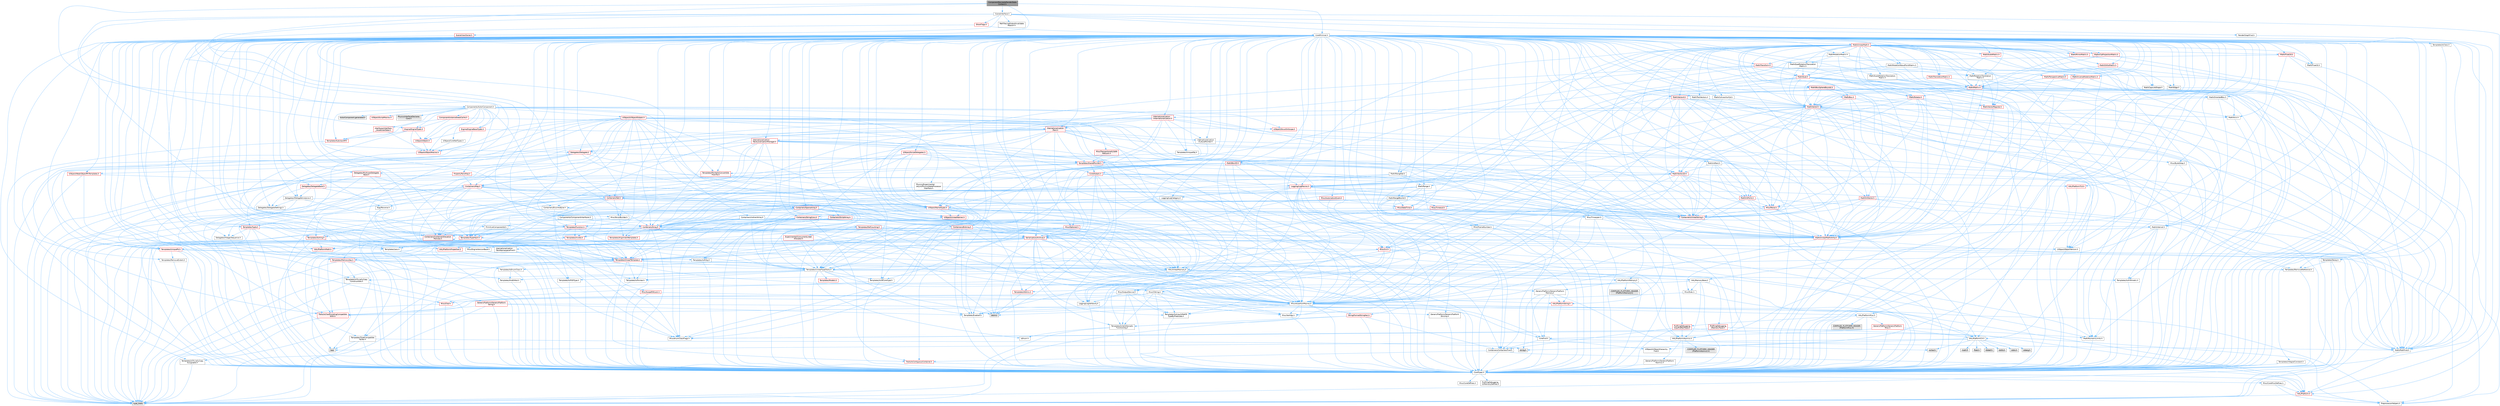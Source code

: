 digraph "ComponentRecreateRenderStateContext.h"
{
 // INTERACTIVE_SVG=YES
 // LATEX_PDF_SIZE
  bgcolor="transparent";
  edge [fontname=Helvetica,fontsize=10,labelfontname=Helvetica,labelfontsize=10];
  node [fontname=Helvetica,fontsize=10,shape=box,height=0.2,width=0.4];
  Node1 [id="Node000001",label="ComponentRecreateRenderState\lContext.h",height=0.2,width=0.4,color="gray40", fillcolor="grey60", style="filled", fontcolor="black",tooltip=" "];
  Node1 -> Node2 [id="edge1_Node000001_Node000002",color="steelblue1",style="solid",tooltip=" "];
  Node2 [id="Node000002",label="CoreMinimal.h",height=0.2,width=0.4,color="grey40", fillcolor="white", style="filled",URL="$d7/d67/CoreMinimal_8h.html",tooltip=" "];
  Node2 -> Node3 [id="edge2_Node000002_Node000003",color="steelblue1",style="solid",tooltip=" "];
  Node3 [id="Node000003",label="CoreTypes.h",height=0.2,width=0.4,color="grey40", fillcolor="white", style="filled",URL="$dc/dec/CoreTypes_8h.html",tooltip=" "];
  Node3 -> Node4 [id="edge3_Node000003_Node000004",color="steelblue1",style="solid",tooltip=" "];
  Node4 [id="Node000004",label="HAL/Platform.h",height=0.2,width=0.4,color="red", fillcolor="#FFF0F0", style="filled",URL="$d9/dd0/Platform_8h.html",tooltip=" "];
  Node4 -> Node7 [id="edge4_Node000004_Node000007",color="steelblue1",style="solid",tooltip=" "];
  Node7 [id="Node000007",label="type_traits",height=0.2,width=0.4,color="grey60", fillcolor="#E0E0E0", style="filled",tooltip=" "];
  Node4 -> Node8 [id="edge5_Node000004_Node000008",color="steelblue1",style="solid",tooltip=" "];
  Node8 [id="Node000008",label="PreprocessorHelpers.h",height=0.2,width=0.4,color="grey40", fillcolor="white", style="filled",URL="$db/ddb/PreprocessorHelpers_8h.html",tooltip=" "];
  Node3 -> Node14 [id="edge6_Node000003_Node000014",color="steelblue1",style="solid",tooltip=" "];
  Node14 [id="Node000014",label="ProfilingDebugging\l/UMemoryDefines.h",height=0.2,width=0.4,color="grey40", fillcolor="white", style="filled",URL="$d2/da2/UMemoryDefines_8h.html",tooltip=" "];
  Node3 -> Node15 [id="edge7_Node000003_Node000015",color="steelblue1",style="solid",tooltip=" "];
  Node15 [id="Node000015",label="Misc/CoreMiscDefines.h",height=0.2,width=0.4,color="grey40", fillcolor="white", style="filled",URL="$da/d38/CoreMiscDefines_8h.html",tooltip=" "];
  Node15 -> Node4 [id="edge8_Node000015_Node000004",color="steelblue1",style="solid",tooltip=" "];
  Node15 -> Node8 [id="edge9_Node000015_Node000008",color="steelblue1",style="solid",tooltip=" "];
  Node3 -> Node16 [id="edge10_Node000003_Node000016",color="steelblue1",style="solid",tooltip=" "];
  Node16 [id="Node000016",label="Misc/CoreDefines.h",height=0.2,width=0.4,color="grey40", fillcolor="white", style="filled",URL="$d3/dd2/CoreDefines_8h.html",tooltip=" "];
  Node2 -> Node17 [id="edge11_Node000002_Node000017",color="steelblue1",style="solid",tooltip=" "];
  Node17 [id="Node000017",label="CoreFwd.h",height=0.2,width=0.4,color="grey40", fillcolor="white", style="filled",URL="$d1/d1e/CoreFwd_8h.html",tooltip=" "];
  Node17 -> Node3 [id="edge12_Node000017_Node000003",color="steelblue1",style="solid",tooltip=" "];
  Node17 -> Node18 [id="edge13_Node000017_Node000018",color="steelblue1",style="solid",tooltip=" "];
  Node18 [id="Node000018",label="Containers/ContainersFwd.h",height=0.2,width=0.4,color="grey40", fillcolor="white", style="filled",URL="$d4/d0a/ContainersFwd_8h.html",tooltip=" "];
  Node18 -> Node4 [id="edge14_Node000018_Node000004",color="steelblue1",style="solid",tooltip=" "];
  Node18 -> Node3 [id="edge15_Node000018_Node000003",color="steelblue1",style="solid",tooltip=" "];
  Node18 -> Node19 [id="edge16_Node000018_Node000019",color="steelblue1",style="solid",tooltip=" "];
  Node19 [id="Node000019",label="Traits/IsContiguousContainer.h",height=0.2,width=0.4,color="red", fillcolor="#FFF0F0", style="filled",URL="$d5/d3c/IsContiguousContainer_8h.html",tooltip=" "];
  Node19 -> Node3 [id="edge17_Node000019_Node000003",color="steelblue1",style="solid",tooltip=" "];
  Node17 -> Node22 [id="edge18_Node000017_Node000022",color="steelblue1",style="solid",tooltip=" "];
  Node22 [id="Node000022",label="Math/MathFwd.h",height=0.2,width=0.4,color="grey40", fillcolor="white", style="filled",URL="$d2/d10/MathFwd_8h.html",tooltip=" "];
  Node22 -> Node4 [id="edge19_Node000022_Node000004",color="steelblue1",style="solid",tooltip=" "];
  Node17 -> Node23 [id="edge20_Node000017_Node000023",color="steelblue1",style="solid",tooltip=" "];
  Node23 [id="Node000023",label="UObject/UObjectHierarchy\lFwd.h",height=0.2,width=0.4,color="grey40", fillcolor="white", style="filled",URL="$d3/d13/UObjectHierarchyFwd_8h.html",tooltip=" "];
  Node2 -> Node23 [id="edge21_Node000002_Node000023",color="steelblue1",style="solid",tooltip=" "];
  Node2 -> Node18 [id="edge22_Node000002_Node000018",color="steelblue1",style="solid",tooltip=" "];
  Node2 -> Node24 [id="edge23_Node000002_Node000024",color="steelblue1",style="solid",tooltip=" "];
  Node24 [id="Node000024",label="Misc/VarArgs.h",height=0.2,width=0.4,color="grey40", fillcolor="white", style="filled",URL="$d5/d6f/VarArgs_8h.html",tooltip=" "];
  Node24 -> Node3 [id="edge24_Node000024_Node000003",color="steelblue1",style="solid",tooltip=" "];
  Node2 -> Node25 [id="edge25_Node000002_Node000025",color="steelblue1",style="solid",tooltip=" "];
  Node25 [id="Node000025",label="Logging/LogVerbosity.h",height=0.2,width=0.4,color="grey40", fillcolor="white", style="filled",URL="$d2/d8f/LogVerbosity_8h.html",tooltip=" "];
  Node25 -> Node3 [id="edge26_Node000025_Node000003",color="steelblue1",style="solid",tooltip=" "];
  Node2 -> Node26 [id="edge27_Node000002_Node000026",color="steelblue1",style="solid",tooltip=" "];
  Node26 [id="Node000026",label="Misc/OutputDevice.h",height=0.2,width=0.4,color="grey40", fillcolor="white", style="filled",URL="$d7/d32/OutputDevice_8h.html",tooltip=" "];
  Node26 -> Node17 [id="edge28_Node000026_Node000017",color="steelblue1",style="solid",tooltip=" "];
  Node26 -> Node3 [id="edge29_Node000026_Node000003",color="steelblue1",style="solid",tooltip=" "];
  Node26 -> Node25 [id="edge30_Node000026_Node000025",color="steelblue1",style="solid",tooltip=" "];
  Node26 -> Node24 [id="edge31_Node000026_Node000024",color="steelblue1",style="solid",tooltip=" "];
  Node26 -> Node27 [id="edge32_Node000026_Node000027",color="steelblue1",style="solid",tooltip=" "];
  Node27 [id="Node000027",label="Templates/IsArrayOrRefOf\lTypeByPredicate.h",height=0.2,width=0.4,color="grey40", fillcolor="white", style="filled",URL="$d6/da1/IsArrayOrRefOfTypeByPredicate_8h.html",tooltip=" "];
  Node27 -> Node3 [id="edge33_Node000027_Node000003",color="steelblue1",style="solid",tooltip=" "];
  Node26 -> Node28 [id="edge34_Node000026_Node000028",color="steelblue1",style="solid",tooltip=" "];
  Node28 [id="Node000028",label="Templates/IsValidVariadic\lFunctionArg.h",height=0.2,width=0.4,color="grey40", fillcolor="white", style="filled",URL="$d0/dc8/IsValidVariadicFunctionArg_8h.html",tooltip=" "];
  Node28 -> Node3 [id="edge35_Node000028_Node000003",color="steelblue1",style="solid",tooltip=" "];
  Node28 -> Node29 [id="edge36_Node000028_Node000029",color="steelblue1",style="solid",tooltip=" "];
  Node29 [id="Node000029",label="IsEnum.h",height=0.2,width=0.4,color="grey40", fillcolor="white", style="filled",URL="$d4/de5/IsEnum_8h.html",tooltip=" "];
  Node28 -> Node7 [id="edge37_Node000028_Node000007",color="steelblue1",style="solid",tooltip=" "];
  Node26 -> Node30 [id="edge38_Node000026_Node000030",color="steelblue1",style="solid",tooltip=" "];
  Node30 [id="Node000030",label="Traits/IsCharEncodingCompatible\lWith.h",height=0.2,width=0.4,color="red", fillcolor="#FFF0F0", style="filled",URL="$df/dd1/IsCharEncodingCompatibleWith_8h.html",tooltip=" "];
  Node30 -> Node7 [id="edge39_Node000030_Node000007",color="steelblue1",style="solid",tooltip=" "];
  Node2 -> Node32 [id="edge40_Node000002_Node000032",color="steelblue1",style="solid",tooltip=" "];
  Node32 [id="Node000032",label="HAL/PlatformCrt.h",height=0.2,width=0.4,color="grey40", fillcolor="white", style="filled",URL="$d8/d75/PlatformCrt_8h.html",tooltip=" "];
  Node32 -> Node33 [id="edge41_Node000032_Node000033",color="steelblue1",style="solid",tooltip=" "];
  Node33 [id="Node000033",label="new",height=0.2,width=0.4,color="grey60", fillcolor="#E0E0E0", style="filled",tooltip=" "];
  Node32 -> Node34 [id="edge42_Node000032_Node000034",color="steelblue1",style="solid",tooltip=" "];
  Node34 [id="Node000034",label="wchar.h",height=0.2,width=0.4,color="grey60", fillcolor="#E0E0E0", style="filled",tooltip=" "];
  Node32 -> Node35 [id="edge43_Node000032_Node000035",color="steelblue1",style="solid",tooltip=" "];
  Node35 [id="Node000035",label="stddef.h",height=0.2,width=0.4,color="grey60", fillcolor="#E0E0E0", style="filled",tooltip=" "];
  Node32 -> Node36 [id="edge44_Node000032_Node000036",color="steelblue1",style="solid",tooltip=" "];
  Node36 [id="Node000036",label="stdlib.h",height=0.2,width=0.4,color="grey60", fillcolor="#E0E0E0", style="filled",tooltip=" "];
  Node32 -> Node37 [id="edge45_Node000032_Node000037",color="steelblue1",style="solid",tooltip=" "];
  Node37 [id="Node000037",label="stdio.h",height=0.2,width=0.4,color="grey60", fillcolor="#E0E0E0", style="filled",tooltip=" "];
  Node32 -> Node38 [id="edge46_Node000032_Node000038",color="steelblue1",style="solid",tooltip=" "];
  Node38 [id="Node000038",label="stdarg.h",height=0.2,width=0.4,color="grey60", fillcolor="#E0E0E0", style="filled",tooltip=" "];
  Node32 -> Node39 [id="edge47_Node000032_Node000039",color="steelblue1",style="solid",tooltip=" "];
  Node39 [id="Node000039",label="math.h",height=0.2,width=0.4,color="grey60", fillcolor="#E0E0E0", style="filled",tooltip=" "];
  Node32 -> Node40 [id="edge48_Node000032_Node000040",color="steelblue1",style="solid",tooltip=" "];
  Node40 [id="Node000040",label="float.h",height=0.2,width=0.4,color="grey60", fillcolor="#E0E0E0", style="filled",tooltip=" "];
  Node32 -> Node41 [id="edge49_Node000032_Node000041",color="steelblue1",style="solid",tooltip=" "];
  Node41 [id="Node000041",label="string.h",height=0.2,width=0.4,color="grey60", fillcolor="#E0E0E0", style="filled",tooltip=" "];
  Node2 -> Node42 [id="edge50_Node000002_Node000042",color="steelblue1",style="solid",tooltip=" "];
  Node42 [id="Node000042",label="HAL/PlatformMisc.h",height=0.2,width=0.4,color="grey40", fillcolor="white", style="filled",URL="$d0/df5/PlatformMisc_8h.html",tooltip=" "];
  Node42 -> Node3 [id="edge51_Node000042_Node000003",color="steelblue1",style="solid",tooltip=" "];
  Node42 -> Node43 [id="edge52_Node000042_Node000043",color="steelblue1",style="solid",tooltip=" "];
  Node43 [id="Node000043",label="GenericPlatform/GenericPlatform\lMisc.h",height=0.2,width=0.4,color="red", fillcolor="#FFF0F0", style="filled",URL="$db/d9a/GenericPlatformMisc_8h.html",tooltip=" "];
  Node43 -> Node17 [id="edge53_Node000043_Node000017",color="steelblue1",style="solid",tooltip=" "];
  Node43 -> Node3 [id="edge54_Node000043_Node000003",color="steelblue1",style="solid",tooltip=" "];
  Node43 -> Node32 [id="edge55_Node000043_Node000032",color="steelblue1",style="solid",tooltip=" "];
  Node43 -> Node47 [id="edge56_Node000043_Node000047",color="steelblue1",style="solid",tooltip=" "];
  Node47 [id="Node000047",label="Math/NumericLimits.h",height=0.2,width=0.4,color="grey40", fillcolor="white", style="filled",URL="$df/d1b/NumericLimits_8h.html",tooltip=" "];
  Node47 -> Node3 [id="edge57_Node000047_Node000003",color="steelblue1",style="solid",tooltip=" "];
  Node43 -> Node49 [id="edge58_Node000043_Node000049",color="steelblue1",style="solid",tooltip=" "];
  Node49 [id="Node000049",label="Misc/EnumClassFlags.h",height=0.2,width=0.4,color="grey40", fillcolor="white", style="filled",URL="$d8/de7/EnumClassFlags_8h.html",tooltip=" "];
  Node42 -> Node52 [id="edge59_Node000042_Node000052",color="steelblue1",style="solid",tooltip=" "];
  Node52 [id="Node000052",label="COMPILED_PLATFORM_HEADER\l(PlatformMisc.h)",height=0.2,width=0.4,color="grey60", fillcolor="#E0E0E0", style="filled",tooltip=" "];
  Node42 -> Node53 [id="edge60_Node000042_Node000053",color="steelblue1",style="solid",tooltip=" "];
  Node53 [id="Node000053",label="ProfilingDebugging\l/CpuProfilerTrace.h",height=0.2,width=0.4,color="red", fillcolor="#FFF0F0", style="filled",URL="$da/dcb/CpuProfilerTrace_8h.html",tooltip=" "];
  Node53 -> Node3 [id="edge61_Node000053_Node000003",color="steelblue1",style="solid",tooltip=" "];
  Node53 -> Node18 [id="edge62_Node000053_Node000018",color="steelblue1",style="solid",tooltip=" "];
  Node53 -> Node54 [id="edge63_Node000053_Node000054",color="steelblue1",style="solid",tooltip=" "];
  Node54 [id="Node000054",label="HAL/PlatformAtomics.h",height=0.2,width=0.4,color="grey40", fillcolor="white", style="filled",URL="$d3/d36/PlatformAtomics_8h.html",tooltip=" "];
  Node54 -> Node3 [id="edge64_Node000054_Node000003",color="steelblue1",style="solid",tooltip=" "];
  Node54 -> Node55 [id="edge65_Node000054_Node000055",color="steelblue1",style="solid",tooltip=" "];
  Node55 [id="Node000055",label="GenericPlatform/GenericPlatform\lAtomics.h",height=0.2,width=0.4,color="grey40", fillcolor="white", style="filled",URL="$da/d72/GenericPlatformAtomics_8h.html",tooltip=" "];
  Node55 -> Node3 [id="edge66_Node000055_Node000003",color="steelblue1",style="solid",tooltip=" "];
  Node54 -> Node56 [id="edge67_Node000054_Node000056",color="steelblue1",style="solid",tooltip=" "];
  Node56 [id="Node000056",label="COMPILED_PLATFORM_HEADER\l(PlatformAtomics.h)",height=0.2,width=0.4,color="grey60", fillcolor="#E0E0E0", style="filled",tooltip=" "];
  Node53 -> Node8 [id="edge68_Node000053_Node000008",color="steelblue1",style="solid",tooltip=" "];
  Node2 -> Node61 [id="edge69_Node000002_Node000061",color="steelblue1",style="solid",tooltip=" "];
  Node61 [id="Node000061",label="Misc/AssertionMacros.h",height=0.2,width=0.4,color="grey40", fillcolor="white", style="filled",URL="$d0/dfa/AssertionMacros_8h.html",tooltip=" "];
  Node61 -> Node3 [id="edge70_Node000061_Node000003",color="steelblue1",style="solid",tooltip=" "];
  Node61 -> Node4 [id="edge71_Node000061_Node000004",color="steelblue1",style="solid",tooltip=" "];
  Node61 -> Node42 [id="edge72_Node000061_Node000042",color="steelblue1",style="solid",tooltip=" "];
  Node61 -> Node8 [id="edge73_Node000061_Node000008",color="steelblue1",style="solid",tooltip=" "];
  Node61 -> Node62 [id="edge74_Node000061_Node000062",color="steelblue1",style="solid",tooltip=" "];
  Node62 [id="Node000062",label="Templates/EnableIf.h",height=0.2,width=0.4,color="grey40", fillcolor="white", style="filled",URL="$d7/d60/EnableIf_8h.html",tooltip=" "];
  Node62 -> Node3 [id="edge75_Node000062_Node000003",color="steelblue1",style="solid",tooltip=" "];
  Node61 -> Node27 [id="edge76_Node000061_Node000027",color="steelblue1",style="solid",tooltip=" "];
  Node61 -> Node28 [id="edge77_Node000061_Node000028",color="steelblue1",style="solid",tooltip=" "];
  Node61 -> Node30 [id="edge78_Node000061_Node000030",color="steelblue1",style="solid",tooltip=" "];
  Node61 -> Node24 [id="edge79_Node000061_Node000024",color="steelblue1",style="solid",tooltip=" "];
  Node61 -> Node63 [id="edge80_Node000061_Node000063",color="steelblue1",style="solid",tooltip=" "];
  Node63 [id="Node000063",label="String/FormatStringSan.h",height=0.2,width=0.4,color="red", fillcolor="#FFF0F0", style="filled",URL="$d3/d8b/FormatStringSan_8h.html",tooltip=" "];
  Node63 -> Node7 [id="edge81_Node000063_Node000007",color="steelblue1",style="solid",tooltip=" "];
  Node63 -> Node3 [id="edge82_Node000063_Node000003",color="steelblue1",style="solid",tooltip=" "];
  Node63 -> Node28 [id="edge83_Node000063_Node000028",color="steelblue1",style="solid",tooltip=" "];
  Node63 -> Node18 [id="edge84_Node000063_Node000018",color="steelblue1",style="solid",tooltip=" "];
  Node61 -> Node69 [id="edge85_Node000061_Node000069",color="steelblue1",style="solid",tooltip=" "];
  Node69 [id="Node000069",label="atomic",height=0.2,width=0.4,color="grey60", fillcolor="#E0E0E0", style="filled",tooltip=" "];
  Node2 -> Node70 [id="edge86_Node000002_Node000070",color="steelblue1",style="solid",tooltip=" "];
  Node70 [id="Node000070",label="Templates/IsPointer.h",height=0.2,width=0.4,color="grey40", fillcolor="white", style="filled",URL="$d7/d05/IsPointer_8h.html",tooltip=" "];
  Node70 -> Node3 [id="edge87_Node000070_Node000003",color="steelblue1",style="solid",tooltip=" "];
  Node2 -> Node71 [id="edge88_Node000002_Node000071",color="steelblue1",style="solid",tooltip=" "];
  Node71 [id="Node000071",label="HAL/PlatformMemory.h",height=0.2,width=0.4,color="grey40", fillcolor="white", style="filled",URL="$de/d68/PlatformMemory_8h.html",tooltip=" "];
  Node71 -> Node3 [id="edge89_Node000071_Node000003",color="steelblue1",style="solid",tooltip=" "];
  Node71 -> Node72 [id="edge90_Node000071_Node000072",color="steelblue1",style="solid",tooltip=" "];
  Node72 [id="Node000072",label="GenericPlatform/GenericPlatform\lMemory.h",height=0.2,width=0.4,color="grey40", fillcolor="white", style="filled",URL="$dd/d22/GenericPlatformMemory_8h.html",tooltip=" "];
  Node72 -> Node17 [id="edge91_Node000072_Node000017",color="steelblue1",style="solid",tooltip=" "];
  Node72 -> Node3 [id="edge92_Node000072_Node000003",color="steelblue1",style="solid",tooltip=" "];
  Node72 -> Node73 [id="edge93_Node000072_Node000073",color="steelblue1",style="solid",tooltip=" "];
  Node73 [id="Node000073",label="HAL/PlatformString.h",height=0.2,width=0.4,color="red", fillcolor="#FFF0F0", style="filled",URL="$db/db5/PlatformString_8h.html",tooltip=" "];
  Node73 -> Node3 [id="edge94_Node000073_Node000003",color="steelblue1",style="solid",tooltip=" "];
  Node72 -> Node41 [id="edge95_Node000072_Node000041",color="steelblue1",style="solid",tooltip=" "];
  Node72 -> Node34 [id="edge96_Node000072_Node000034",color="steelblue1",style="solid",tooltip=" "];
  Node71 -> Node75 [id="edge97_Node000071_Node000075",color="steelblue1",style="solid",tooltip=" "];
  Node75 [id="Node000075",label="COMPILED_PLATFORM_HEADER\l(PlatformMemory.h)",height=0.2,width=0.4,color="grey60", fillcolor="#E0E0E0", style="filled",tooltip=" "];
  Node2 -> Node54 [id="edge98_Node000002_Node000054",color="steelblue1",style="solid",tooltip=" "];
  Node2 -> Node76 [id="edge99_Node000002_Node000076",color="steelblue1",style="solid",tooltip=" "];
  Node76 [id="Node000076",label="Misc/Exec.h",height=0.2,width=0.4,color="grey40", fillcolor="white", style="filled",URL="$de/ddb/Exec_8h.html",tooltip=" "];
  Node76 -> Node3 [id="edge100_Node000076_Node000003",color="steelblue1",style="solid",tooltip=" "];
  Node76 -> Node61 [id="edge101_Node000076_Node000061",color="steelblue1",style="solid",tooltip=" "];
  Node2 -> Node77 [id="edge102_Node000002_Node000077",color="steelblue1",style="solid",tooltip=" "];
  Node77 [id="Node000077",label="HAL/MemoryBase.h",height=0.2,width=0.4,color="grey40", fillcolor="white", style="filled",URL="$d6/d9f/MemoryBase_8h.html",tooltip=" "];
  Node77 -> Node3 [id="edge103_Node000077_Node000003",color="steelblue1",style="solid",tooltip=" "];
  Node77 -> Node54 [id="edge104_Node000077_Node000054",color="steelblue1",style="solid",tooltip=" "];
  Node77 -> Node32 [id="edge105_Node000077_Node000032",color="steelblue1",style="solid",tooltip=" "];
  Node77 -> Node76 [id="edge106_Node000077_Node000076",color="steelblue1",style="solid",tooltip=" "];
  Node77 -> Node26 [id="edge107_Node000077_Node000026",color="steelblue1",style="solid",tooltip=" "];
  Node77 -> Node78 [id="edge108_Node000077_Node000078",color="steelblue1",style="solid",tooltip=" "];
  Node78 [id="Node000078",label="Templates/Atomic.h",height=0.2,width=0.4,color="red", fillcolor="#FFF0F0", style="filled",URL="$d3/d91/Atomic_8h.html",tooltip=" "];
  Node78 -> Node69 [id="edge109_Node000078_Node000069",color="steelblue1",style="solid",tooltip=" "];
  Node2 -> Node87 [id="edge110_Node000002_Node000087",color="steelblue1",style="solid",tooltip=" "];
  Node87 [id="Node000087",label="HAL/UnrealMemory.h",height=0.2,width=0.4,color="grey40", fillcolor="white", style="filled",URL="$d9/d96/UnrealMemory_8h.html",tooltip=" "];
  Node87 -> Node3 [id="edge111_Node000087_Node000003",color="steelblue1",style="solid",tooltip=" "];
  Node87 -> Node72 [id="edge112_Node000087_Node000072",color="steelblue1",style="solid",tooltip=" "];
  Node87 -> Node77 [id="edge113_Node000087_Node000077",color="steelblue1",style="solid",tooltip=" "];
  Node87 -> Node71 [id="edge114_Node000087_Node000071",color="steelblue1",style="solid",tooltip=" "];
  Node87 -> Node88 [id="edge115_Node000087_Node000088",color="steelblue1",style="solid",tooltip=" "];
  Node88 [id="Node000088",label="ProfilingDebugging\l/MemoryTrace.h",height=0.2,width=0.4,color="red", fillcolor="#FFF0F0", style="filled",URL="$da/dd7/MemoryTrace_8h.html",tooltip=" "];
  Node88 -> Node4 [id="edge116_Node000088_Node000004",color="steelblue1",style="solid",tooltip=" "];
  Node88 -> Node49 [id="edge117_Node000088_Node000049",color="steelblue1",style="solid",tooltip=" "];
  Node87 -> Node70 [id="edge118_Node000087_Node000070",color="steelblue1",style="solid",tooltip=" "];
  Node2 -> Node89 [id="edge119_Node000002_Node000089",color="steelblue1",style="solid",tooltip=" "];
  Node89 [id="Node000089",label="Templates/IsArithmetic.h",height=0.2,width=0.4,color="grey40", fillcolor="white", style="filled",URL="$d2/d5d/IsArithmetic_8h.html",tooltip=" "];
  Node89 -> Node3 [id="edge120_Node000089_Node000003",color="steelblue1",style="solid",tooltip=" "];
  Node2 -> Node83 [id="edge121_Node000002_Node000083",color="steelblue1",style="solid",tooltip=" "];
  Node83 [id="Node000083",label="Templates/AndOrNot.h",height=0.2,width=0.4,color="grey40", fillcolor="white", style="filled",URL="$db/d0a/AndOrNot_8h.html",tooltip=" "];
  Node83 -> Node3 [id="edge122_Node000083_Node000003",color="steelblue1",style="solid",tooltip=" "];
  Node2 -> Node90 [id="edge123_Node000002_Node000090",color="steelblue1",style="solid",tooltip=" "];
  Node90 [id="Node000090",label="Templates/IsPODType.h",height=0.2,width=0.4,color="grey40", fillcolor="white", style="filled",URL="$d7/db1/IsPODType_8h.html",tooltip=" "];
  Node90 -> Node3 [id="edge124_Node000090_Node000003",color="steelblue1",style="solid",tooltip=" "];
  Node2 -> Node91 [id="edge125_Node000002_Node000091",color="steelblue1",style="solid",tooltip=" "];
  Node91 [id="Node000091",label="Templates/IsUECoreType.h",height=0.2,width=0.4,color="grey40", fillcolor="white", style="filled",URL="$d1/db8/IsUECoreType_8h.html",tooltip=" "];
  Node91 -> Node3 [id="edge126_Node000091_Node000003",color="steelblue1",style="solid",tooltip=" "];
  Node91 -> Node7 [id="edge127_Node000091_Node000007",color="steelblue1",style="solid",tooltip=" "];
  Node2 -> Node84 [id="edge128_Node000002_Node000084",color="steelblue1",style="solid",tooltip=" "];
  Node84 [id="Node000084",label="Templates/IsTriviallyCopy\lConstructible.h",height=0.2,width=0.4,color="grey40", fillcolor="white", style="filled",URL="$d3/d78/IsTriviallyCopyConstructible_8h.html",tooltip=" "];
  Node84 -> Node3 [id="edge129_Node000084_Node000003",color="steelblue1",style="solid",tooltip=" "];
  Node84 -> Node7 [id="edge130_Node000084_Node000007",color="steelblue1",style="solid",tooltip=" "];
  Node2 -> Node92 [id="edge131_Node000002_Node000092",color="steelblue1",style="solid",tooltip=" "];
  Node92 [id="Node000092",label="Templates/UnrealTypeTraits.h",height=0.2,width=0.4,color="grey40", fillcolor="white", style="filled",URL="$d2/d2d/UnrealTypeTraits_8h.html",tooltip=" "];
  Node92 -> Node3 [id="edge132_Node000092_Node000003",color="steelblue1",style="solid",tooltip=" "];
  Node92 -> Node70 [id="edge133_Node000092_Node000070",color="steelblue1",style="solid",tooltip=" "];
  Node92 -> Node61 [id="edge134_Node000092_Node000061",color="steelblue1",style="solid",tooltip=" "];
  Node92 -> Node83 [id="edge135_Node000092_Node000083",color="steelblue1",style="solid",tooltip=" "];
  Node92 -> Node62 [id="edge136_Node000092_Node000062",color="steelblue1",style="solid",tooltip=" "];
  Node92 -> Node89 [id="edge137_Node000092_Node000089",color="steelblue1",style="solid",tooltip=" "];
  Node92 -> Node29 [id="edge138_Node000092_Node000029",color="steelblue1",style="solid",tooltip=" "];
  Node92 -> Node93 [id="edge139_Node000092_Node000093",color="steelblue1",style="solid",tooltip=" "];
  Node93 [id="Node000093",label="Templates/Models.h",height=0.2,width=0.4,color="red", fillcolor="#FFF0F0", style="filled",URL="$d3/d0c/Models_8h.html",tooltip=" "];
  Node92 -> Node90 [id="edge140_Node000092_Node000090",color="steelblue1",style="solid",tooltip=" "];
  Node92 -> Node91 [id="edge141_Node000092_Node000091",color="steelblue1",style="solid",tooltip=" "];
  Node92 -> Node84 [id="edge142_Node000092_Node000084",color="steelblue1",style="solid",tooltip=" "];
  Node2 -> Node62 [id="edge143_Node000002_Node000062",color="steelblue1",style="solid",tooltip=" "];
  Node2 -> Node94 [id="edge144_Node000002_Node000094",color="steelblue1",style="solid",tooltip=" "];
  Node94 [id="Node000094",label="Templates/RemoveReference.h",height=0.2,width=0.4,color="grey40", fillcolor="white", style="filled",URL="$da/dbe/RemoveReference_8h.html",tooltip=" "];
  Node94 -> Node3 [id="edge145_Node000094_Node000003",color="steelblue1",style="solid",tooltip=" "];
  Node2 -> Node95 [id="edge146_Node000002_Node000095",color="steelblue1",style="solid",tooltip=" "];
  Node95 [id="Node000095",label="Templates/IntegralConstant.h",height=0.2,width=0.4,color="grey40", fillcolor="white", style="filled",URL="$db/d1b/IntegralConstant_8h.html",tooltip=" "];
  Node95 -> Node3 [id="edge147_Node000095_Node000003",color="steelblue1",style="solid",tooltip=" "];
  Node2 -> Node96 [id="edge148_Node000002_Node000096",color="steelblue1",style="solid",tooltip=" "];
  Node96 [id="Node000096",label="Templates/IsClass.h",height=0.2,width=0.4,color="grey40", fillcolor="white", style="filled",URL="$db/dcb/IsClass_8h.html",tooltip=" "];
  Node96 -> Node3 [id="edge149_Node000096_Node000003",color="steelblue1",style="solid",tooltip=" "];
  Node2 -> Node97 [id="edge150_Node000002_Node000097",color="steelblue1",style="solid",tooltip=" "];
  Node97 [id="Node000097",label="Templates/TypeCompatible\lBytes.h",height=0.2,width=0.4,color="grey40", fillcolor="white", style="filled",URL="$df/d0a/TypeCompatibleBytes_8h.html",tooltip=" "];
  Node97 -> Node3 [id="edge151_Node000097_Node000003",color="steelblue1",style="solid",tooltip=" "];
  Node97 -> Node41 [id="edge152_Node000097_Node000041",color="steelblue1",style="solid",tooltip=" "];
  Node97 -> Node33 [id="edge153_Node000097_Node000033",color="steelblue1",style="solid",tooltip=" "];
  Node97 -> Node7 [id="edge154_Node000097_Node000007",color="steelblue1",style="solid",tooltip=" "];
  Node2 -> Node19 [id="edge155_Node000002_Node000019",color="steelblue1",style="solid",tooltip=" "];
  Node2 -> Node98 [id="edge156_Node000002_Node000098",color="steelblue1",style="solid",tooltip=" "];
  Node98 [id="Node000098",label="Templates/UnrealTemplate.h",height=0.2,width=0.4,color="red", fillcolor="#FFF0F0", style="filled",URL="$d4/d24/UnrealTemplate_8h.html",tooltip=" "];
  Node98 -> Node3 [id="edge157_Node000098_Node000003",color="steelblue1",style="solid",tooltip=" "];
  Node98 -> Node70 [id="edge158_Node000098_Node000070",color="steelblue1",style="solid",tooltip=" "];
  Node98 -> Node87 [id="edge159_Node000098_Node000087",color="steelblue1",style="solid",tooltip=" "];
  Node98 -> Node92 [id="edge160_Node000098_Node000092",color="steelblue1",style="solid",tooltip=" "];
  Node98 -> Node94 [id="edge161_Node000098_Node000094",color="steelblue1",style="solid",tooltip=" "];
  Node98 -> Node97 [id="edge162_Node000098_Node000097",color="steelblue1",style="solid",tooltip=" "];
  Node98 -> Node19 [id="edge163_Node000098_Node000019",color="steelblue1",style="solid",tooltip=" "];
  Node98 -> Node7 [id="edge164_Node000098_Node000007",color="steelblue1",style="solid",tooltip=" "];
  Node2 -> Node47 [id="edge165_Node000002_Node000047",color="steelblue1",style="solid",tooltip=" "];
  Node2 -> Node102 [id="edge166_Node000002_Node000102",color="steelblue1",style="solid",tooltip=" "];
  Node102 [id="Node000102",label="HAL/PlatformMath.h",height=0.2,width=0.4,color="red", fillcolor="#FFF0F0", style="filled",URL="$dc/d53/PlatformMath_8h.html",tooltip=" "];
  Node102 -> Node3 [id="edge167_Node000102_Node000003",color="steelblue1",style="solid",tooltip=" "];
  Node2 -> Node85 [id="edge168_Node000002_Node000085",color="steelblue1",style="solid",tooltip=" "];
  Node85 [id="Node000085",label="Templates/IsTriviallyCopy\lAssignable.h",height=0.2,width=0.4,color="grey40", fillcolor="white", style="filled",URL="$d2/df2/IsTriviallyCopyAssignable_8h.html",tooltip=" "];
  Node85 -> Node3 [id="edge169_Node000085_Node000003",color="steelblue1",style="solid",tooltip=" "];
  Node85 -> Node7 [id="edge170_Node000085_Node000007",color="steelblue1",style="solid",tooltip=" "];
  Node2 -> Node110 [id="edge171_Node000002_Node000110",color="steelblue1",style="solid",tooltip=" "];
  Node110 [id="Node000110",label="Templates/MemoryOps.h",height=0.2,width=0.4,color="red", fillcolor="#FFF0F0", style="filled",URL="$db/dea/MemoryOps_8h.html",tooltip=" "];
  Node110 -> Node3 [id="edge172_Node000110_Node000003",color="steelblue1",style="solid",tooltip=" "];
  Node110 -> Node87 [id="edge173_Node000110_Node000087",color="steelblue1",style="solid",tooltip=" "];
  Node110 -> Node85 [id="edge174_Node000110_Node000085",color="steelblue1",style="solid",tooltip=" "];
  Node110 -> Node84 [id="edge175_Node000110_Node000084",color="steelblue1",style="solid",tooltip=" "];
  Node110 -> Node92 [id="edge176_Node000110_Node000092",color="steelblue1",style="solid",tooltip=" "];
  Node110 -> Node33 [id="edge177_Node000110_Node000033",color="steelblue1",style="solid",tooltip=" "];
  Node110 -> Node7 [id="edge178_Node000110_Node000007",color="steelblue1",style="solid",tooltip=" "];
  Node2 -> Node111 [id="edge179_Node000002_Node000111",color="steelblue1",style="solid",tooltip=" "];
  Node111 [id="Node000111",label="Containers/ContainerAllocation\lPolicies.h",height=0.2,width=0.4,color="red", fillcolor="#FFF0F0", style="filled",URL="$d7/dff/ContainerAllocationPolicies_8h.html",tooltip=" "];
  Node111 -> Node3 [id="edge180_Node000111_Node000003",color="steelblue1",style="solid",tooltip=" "];
  Node111 -> Node111 [id="edge181_Node000111_Node000111",color="steelblue1",style="solid",tooltip=" "];
  Node111 -> Node102 [id="edge182_Node000111_Node000102",color="steelblue1",style="solid",tooltip=" "];
  Node111 -> Node87 [id="edge183_Node000111_Node000087",color="steelblue1",style="solid",tooltip=" "];
  Node111 -> Node47 [id="edge184_Node000111_Node000047",color="steelblue1",style="solid",tooltip=" "];
  Node111 -> Node61 [id="edge185_Node000111_Node000061",color="steelblue1",style="solid",tooltip=" "];
  Node111 -> Node110 [id="edge186_Node000111_Node000110",color="steelblue1",style="solid",tooltip=" "];
  Node111 -> Node97 [id="edge187_Node000111_Node000097",color="steelblue1",style="solid",tooltip=" "];
  Node111 -> Node7 [id="edge188_Node000111_Node000007",color="steelblue1",style="solid",tooltip=" "];
  Node2 -> Node114 [id="edge189_Node000002_Node000114",color="steelblue1",style="solid",tooltip=" "];
  Node114 [id="Node000114",label="Templates/IsEnumClass.h",height=0.2,width=0.4,color="grey40", fillcolor="white", style="filled",URL="$d7/d15/IsEnumClass_8h.html",tooltip=" "];
  Node114 -> Node3 [id="edge190_Node000114_Node000003",color="steelblue1",style="solid",tooltip=" "];
  Node114 -> Node83 [id="edge191_Node000114_Node000083",color="steelblue1",style="solid",tooltip=" "];
  Node2 -> Node115 [id="edge192_Node000002_Node000115",color="steelblue1",style="solid",tooltip=" "];
  Node115 [id="Node000115",label="HAL/PlatformProperties.h",height=0.2,width=0.4,color="red", fillcolor="#FFF0F0", style="filled",URL="$d9/db0/PlatformProperties_8h.html",tooltip=" "];
  Node115 -> Node3 [id="edge193_Node000115_Node000003",color="steelblue1",style="solid",tooltip=" "];
  Node2 -> Node118 [id="edge194_Node000002_Node000118",color="steelblue1",style="solid",tooltip=" "];
  Node118 [id="Node000118",label="Misc/EngineVersionBase.h",height=0.2,width=0.4,color="grey40", fillcolor="white", style="filled",URL="$d5/d2b/EngineVersionBase_8h.html",tooltip=" "];
  Node118 -> Node3 [id="edge195_Node000118_Node000003",color="steelblue1",style="solid",tooltip=" "];
  Node2 -> Node119 [id="edge196_Node000002_Node000119",color="steelblue1",style="solid",tooltip=" "];
  Node119 [id="Node000119",label="Internationalization\l/TextNamespaceFwd.h",height=0.2,width=0.4,color="grey40", fillcolor="white", style="filled",URL="$d8/d97/TextNamespaceFwd_8h.html",tooltip=" "];
  Node119 -> Node3 [id="edge197_Node000119_Node000003",color="steelblue1",style="solid",tooltip=" "];
  Node2 -> Node120 [id="edge198_Node000002_Node000120",color="steelblue1",style="solid",tooltip=" "];
  Node120 [id="Node000120",label="Serialization/Archive.h",height=0.2,width=0.4,color="red", fillcolor="#FFF0F0", style="filled",URL="$d7/d3b/Archive_8h.html",tooltip=" "];
  Node120 -> Node17 [id="edge199_Node000120_Node000017",color="steelblue1",style="solid",tooltip=" "];
  Node120 -> Node3 [id="edge200_Node000120_Node000003",color="steelblue1",style="solid",tooltip=" "];
  Node120 -> Node115 [id="edge201_Node000120_Node000115",color="steelblue1",style="solid",tooltip=" "];
  Node120 -> Node119 [id="edge202_Node000120_Node000119",color="steelblue1",style="solid",tooltip=" "];
  Node120 -> Node22 [id="edge203_Node000120_Node000022",color="steelblue1",style="solid",tooltip=" "];
  Node120 -> Node61 [id="edge204_Node000120_Node000061",color="steelblue1",style="solid",tooltip=" "];
  Node120 -> Node118 [id="edge205_Node000120_Node000118",color="steelblue1",style="solid",tooltip=" "];
  Node120 -> Node24 [id="edge206_Node000120_Node000024",color="steelblue1",style="solid",tooltip=" "];
  Node120 -> Node62 [id="edge207_Node000120_Node000062",color="steelblue1",style="solid",tooltip=" "];
  Node120 -> Node27 [id="edge208_Node000120_Node000027",color="steelblue1",style="solid",tooltip=" "];
  Node120 -> Node114 [id="edge209_Node000120_Node000114",color="steelblue1",style="solid",tooltip=" "];
  Node120 -> Node28 [id="edge210_Node000120_Node000028",color="steelblue1",style="solid",tooltip=" "];
  Node120 -> Node98 [id="edge211_Node000120_Node000098",color="steelblue1",style="solid",tooltip=" "];
  Node120 -> Node30 [id="edge212_Node000120_Node000030",color="steelblue1",style="solid",tooltip=" "];
  Node120 -> Node123 [id="edge213_Node000120_Node000123",color="steelblue1",style="solid",tooltip=" "];
  Node123 [id="Node000123",label="UObject/ObjectVersion.h",height=0.2,width=0.4,color="grey40", fillcolor="white", style="filled",URL="$da/d63/ObjectVersion_8h.html",tooltip=" "];
  Node123 -> Node3 [id="edge214_Node000123_Node000003",color="steelblue1",style="solid",tooltip=" "];
  Node2 -> Node124 [id="edge215_Node000002_Node000124",color="steelblue1",style="solid",tooltip=" "];
  Node124 [id="Node000124",label="Templates/Less.h",height=0.2,width=0.4,color="grey40", fillcolor="white", style="filled",URL="$de/dc8/Less_8h.html",tooltip=" "];
  Node124 -> Node3 [id="edge216_Node000124_Node000003",color="steelblue1",style="solid",tooltip=" "];
  Node124 -> Node98 [id="edge217_Node000124_Node000098",color="steelblue1",style="solid",tooltip=" "];
  Node2 -> Node125 [id="edge218_Node000002_Node000125",color="steelblue1",style="solid",tooltip=" "];
  Node125 [id="Node000125",label="Templates/Sorting.h",height=0.2,width=0.4,color="red", fillcolor="#FFF0F0", style="filled",URL="$d3/d9e/Sorting_8h.html",tooltip=" "];
  Node125 -> Node3 [id="edge219_Node000125_Node000003",color="steelblue1",style="solid",tooltip=" "];
  Node125 -> Node102 [id="edge220_Node000125_Node000102",color="steelblue1",style="solid",tooltip=" "];
  Node125 -> Node124 [id="edge221_Node000125_Node000124",color="steelblue1",style="solid",tooltip=" "];
  Node2 -> Node136 [id="edge222_Node000002_Node000136",color="steelblue1",style="solid",tooltip=" "];
  Node136 [id="Node000136",label="Misc/Char.h",height=0.2,width=0.4,color="red", fillcolor="#FFF0F0", style="filled",URL="$d0/d58/Char_8h.html",tooltip=" "];
  Node136 -> Node3 [id="edge223_Node000136_Node000003",color="steelblue1",style="solid",tooltip=" "];
  Node136 -> Node7 [id="edge224_Node000136_Node000007",color="steelblue1",style="solid",tooltip=" "];
  Node2 -> Node139 [id="edge225_Node000002_Node000139",color="steelblue1",style="solid",tooltip=" "];
  Node139 [id="Node000139",label="GenericPlatform/GenericPlatform\lStricmp.h",height=0.2,width=0.4,color="grey40", fillcolor="white", style="filled",URL="$d2/d86/GenericPlatformStricmp_8h.html",tooltip=" "];
  Node139 -> Node3 [id="edge226_Node000139_Node000003",color="steelblue1",style="solid",tooltip=" "];
  Node2 -> Node140 [id="edge227_Node000002_Node000140",color="steelblue1",style="solid",tooltip=" "];
  Node140 [id="Node000140",label="GenericPlatform/GenericPlatform\lString.h",height=0.2,width=0.4,color="red", fillcolor="#FFF0F0", style="filled",URL="$dd/d20/GenericPlatformString_8h.html",tooltip=" "];
  Node140 -> Node3 [id="edge228_Node000140_Node000003",color="steelblue1",style="solid",tooltip=" "];
  Node140 -> Node139 [id="edge229_Node000140_Node000139",color="steelblue1",style="solid",tooltip=" "];
  Node140 -> Node62 [id="edge230_Node000140_Node000062",color="steelblue1",style="solid",tooltip=" "];
  Node140 -> Node30 [id="edge231_Node000140_Node000030",color="steelblue1",style="solid",tooltip=" "];
  Node140 -> Node7 [id="edge232_Node000140_Node000007",color="steelblue1",style="solid",tooltip=" "];
  Node2 -> Node73 [id="edge233_Node000002_Node000073",color="steelblue1",style="solid",tooltip=" "];
  Node2 -> Node143 [id="edge234_Node000002_Node000143",color="steelblue1",style="solid",tooltip=" "];
  Node143 [id="Node000143",label="Misc/CString.h",height=0.2,width=0.4,color="grey40", fillcolor="white", style="filled",URL="$d2/d49/CString_8h.html",tooltip=" "];
  Node143 -> Node3 [id="edge235_Node000143_Node000003",color="steelblue1",style="solid",tooltip=" "];
  Node143 -> Node32 [id="edge236_Node000143_Node000032",color="steelblue1",style="solid",tooltip=" "];
  Node143 -> Node73 [id="edge237_Node000143_Node000073",color="steelblue1",style="solid",tooltip=" "];
  Node143 -> Node61 [id="edge238_Node000143_Node000061",color="steelblue1",style="solid",tooltip=" "];
  Node143 -> Node136 [id="edge239_Node000143_Node000136",color="steelblue1",style="solid",tooltip=" "];
  Node143 -> Node24 [id="edge240_Node000143_Node000024",color="steelblue1",style="solid",tooltip=" "];
  Node143 -> Node27 [id="edge241_Node000143_Node000027",color="steelblue1",style="solid",tooltip=" "];
  Node143 -> Node28 [id="edge242_Node000143_Node000028",color="steelblue1",style="solid",tooltip=" "];
  Node143 -> Node30 [id="edge243_Node000143_Node000030",color="steelblue1",style="solid",tooltip=" "];
  Node2 -> Node144 [id="edge244_Node000002_Node000144",color="steelblue1",style="solid",tooltip=" "];
  Node144 [id="Node000144",label="Misc/Crc.h",height=0.2,width=0.4,color="red", fillcolor="#FFF0F0", style="filled",URL="$d4/dd2/Crc_8h.html",tooltip=" "];
  Node144 -> Node3 [id="edge245_Node000144_Node000003",color="steelblue1",style="solid",tooltip=" "];
  Node144 -> Node73 [id="edge246_Node000144_Node000073",color="steelblue1",style="solid",tooltip=" "];
  Node144 -> Node61 [id="edge247_Node000144_Node000061",color="steelblue1",style="solid",tooltip=" "];
  Node144 -> Node143 [id="edge248_Node000144_Node000143",color="steelblue1",style="solid",tooltip=" "];
  Node144 -> Node136 [id="edge249_Node000144_Node000136",color="steelblue1",style="solid",tooltip=" "];
  Node144 -> Node92 [id="edge250_Node000144_Node000092",color="steelblue1",style="solid",tooltip=" "];
  Node2 -> Node135 [id="edge251_Node000002_Node000135",color="steelblue1",style="solid",tooltip=" "];
  Node135 [id="Node000135",label="Math/UnrealMathUtility.h",height=0.2,width=0.4,color="red", fillcolor="#FFF0F0", style="filled",URL="$db/db8/UnrealMathUtility_8h.html",tooltip=" "];
  Node135 -> Node3 [id="edge252_Node000135_Node000003",color="steelblue1",style="solid",tooltip=" "];
  Node135 -> Node61 [id="edge253_Node000135_Node000061",color="steelblue1",style="solid",tooltip=" "];
  Node135 -> Node102 [id="edge254_Node000135_Node000102",color="steelblue1",style="solid",tooltip=" "];
  Node135 -> Node22 [id="edge255_Node000135_Node000022",color="steelblue1",style="solid",tooltip=" "];
  Node2 -> Node145 [id="edge256_Node000002_Node000145",color="steelblue1",style="solid",tooltip=" "];
  Node145 [id="Node000145",label="Containers/UnrealString.h",height=0.2,width=0.4,color="red", fillcolor="#FFF0F0", style="filled",URL="$d5/dba/UnrealString_8h.html",tooltip=" "];
  Node2 -> Node149 [id="edge257_Node000002_Node000149",color="steelblue1",style="solid",tooltip=" "];
  Node149 [id="Node000149",label="Containers/Array.h",height=0.2,width=0.4,color="red", fillcolor="#FFF0F0", style="filled",URL="$df/dd0/Array_8h.html",tooltip=" "];
  Node149 -> Node3 [id="edge258_Node000149_Node000003",color="steelblue1",style="solid",tooltip=" "];
  Node149 -> Node61 [id="edge259_Node000149_Node000061",color="steelblue1",style="solid",tooltip=" "];
  Node149 -> Node87 [id="edge260_Node000149_Node000087",color="steelblue1",style="solid",tooltip=" "];
  Node149 -> Node92 [id="edge261_Node000149_Node000092",color="steelblue1",style="solid",tooltip=" "];
  Node149 -> Node98 [id="edge262_Node000149_Node000098",color="steelblue1",style="solid",tooltip=" "];
  Node149 -> Node111 [id="edge263_Node000149_Node000111",color="steelblue1",style="solid",tooltip=" "];
  Node149 -> Node120 [id="edge264_Node000149_Node000120",color="steelblue1",style="solid",tooltip=" "];
  Node149 -> Node128 [id="edge265_Node000149_Node000128",color="steelblue1",style="solid",tooltip=" "];
  Node128 [id="Node000128",label="Templates/Invoke.h",height=0.2,width=0.4,color="red", fillcolor="#FFF0F0", style="filled",URL="$d7/deb/Invoke_8h.html",tooltip=" "];
  Node128 -> Node3 [id="edge266_Node000128_Node000003",color="steelblue1",style="solid",tooltip=" "];
  Node128 -> Node98 [id="edge267_Node000128_Node000098",color="steelblue1",style="solid",tooltip=" "];
  Node128 -> Node7 [id="edge268_Node000128_Node000007",color="steelblue1",style="solid",tooltip=" "];
  Node149 -> Node124 [id="edge269_Node000149_Node000124",color="steelblue1",style="solid",tooltip=" "];
  Node149 -> Node125 [id="edge270_Node000149_Node000125",color="steelblue1",style="solid",tooltip=" "];
  Node149 -> Node172 [id="edge271_Node000149_Node000172",color="steelblue1",style="solid",tooltip=" "];
  Node172 [id="Node000172",label="Templates/AlignmentTemplates.h",height=0.2,width=0.4,color="red", fillcolor="#FFF0F0", style="filled",URL="$dd/d32/AlignmentTemplates_8h.html",tooltip=" "];
  Node172 -> Node3 [id="edge272_Node000172_Node000003",color="steelblue1",style="solid",tooltip=" "];
  Node172 -> Node70 [id="edge273_Node000172_Node000070",color="steelblue1",style="solid",tooltip=" "];
  Node149 -> Node7 [id="edge274_Node000149_Node000007",color="steelblue1",style="solid",tooltip=" "];
  Node2 -> Node173 [id="edge275_Node000002_Node000173",color="steelblue1",style="solid",tooltip=" "];
  Node173 [id="Node000173",label="Misc/FrameNumber.h",height=0.2,width=0.4,color="grey40", fillcolor="white", style="filled",URL="$dd/dbd/FrameNumber_8h.html",tooltip=" "];
  Node173 -> Node3 [id="edge276_Node000173_Node000003",color="steelblue1",style="solid",tooltip=" "];
  Node173 -> Node47 [id="edge277_Node000173_Node000047",color="steelblue1",style="solid",tooltip=" "];
  Node173 -> Node135 [id="edge278_Node000173_Node000135",color="steelblue1",style="solid",tooltip=" "];
  Node173 -> Node62 [id="edge279_Node000173_Node000062",color="steelblue1",style="solid",tooltip=" "];
  Node173 -> Node92 [id="edge280_Node000173_Node000092",color="steelblue1",style="solid",tooltip=" "];
  Node2 -> Node174 [id="edge281_Node000002_Node000174",color="steelblue1",style="solid",tooltip=" "];
  Node174 [id="Node000174",label="Misc/Timespan.h",height=0.2,width=0.4,color="grey40", fillcolor="white", style="filled",URL="$da/dd9/Timespan_8h.html",tooltip=" "];
  Node174 -> Node3 [id="edge282_Node000174_Node000003",color="steelblue1",style="solid",tooltip=" "];
  Node174 -> Node175 [id="edge283_Node000174_Node000175",color="steelblue1",style="solid",tooltip=" "];
  Node175 [id="Node000175",label="Math/Interval.h",height=0.2,width=0.4,color="grey40", fillcolor="white", style="filled",URL="$d1/d55/Interval_8h.html",tooltip=" "];
  Node175 -> Node3 [id="edge284_Node000175_Node000003",color="steelblue1",style="solid",tooltip=" "];
  Node175 -> Node89 [id="edge285_Node000175_Node000089",color="steelblue1",style="solid",tooltip=" "];
  Node175 -> Node92 [id="edge286_Node000175_Node000092",color="steelblue1",style="solid",tooltip=" "];
  Node175 -> Node47 [id="edge287_Node000175_Node000047",color="steelblue1",style="solid",tooltip=" "];
  Node175 -> Node135 [id="edge288_Node000175_Node000135",color="steelblue1",style="solid",tooltip=" "];
  Node174 -> Node135 [id="edge289_Node000174_Node000135",color="steelblue1",style="solid",tooltip=" "];
  Node174 -> Node61 [id="edge290_Node000174_Node000061",color="steelblue1",style="solid",tooltip=" "];
  Node2 -> Node176 [id="edge291_Node000002_Node000176",color="steelblue1",style="solid",tooltip=" "];
  Node176 [id="Node000176",label="Containers/StringConv.h",height=0.2,width=0.4,color="red", fillcolor="#FFF0F0", style="filled",URL="$d3/ddf/StringConv_8h.html",tooltip=" "];
  Node176 -> Node3 [id="edge292_Node000176_Node000003",color="steelblue1",style="solid",tooltip=" "];
  Node176 -> Node61 [id="edge293_Node000176_Node000061",color="steelblue1",style="solid",tooltip=" "];
  Node176 -> Node111 [id="edge294_Node000176_Node000111",color="steelblue1",style="solid",tooltip=" "];
  Node176 -> Node149 [id="edge295_Node000176_Node000149",color="steelblue1",style="solid",tooltip=" "];
  Node176 -> Node143 [id="edge296_Node000176_Node000143",color="steelblue1",style="solid",tooltip=" "];
  Node176 -> Node177 [id="edge297_Node000176_Node000177",color="steelblue1",style="solid",tooltip=" "];
  Node177 [id="Node000177",label="Templates/IsArray.h",height=0.2,width=0.4,color="grey40", fillcolor="white", style="filled",URL="$d8/d8d/IsArray_8h.html",tooltip=" "];
  Node177 -> Node3 [id="edge298_Node000177_Node000003",color="steelblue1",style="solid",tooltip=" "];
  Node176 -> Node98 [id="edge299_Node000176_Node000098",color="steelblue1",style="solid",tooltip=" "];
  Node176 -> Node92 [id="edge300_Node000176_Node000092",color="steelblue1",style="solid",tooltip=" "];
  Node176 -> Node30 [id="edge301_Node000176_Node000030",color="steelblue1",style="solid",tooltip=" "];
  Node176 -> Node19 [id="edge302_Node000176_Node000019",color="steelblue1",style="solid",tooltip=" "];
  Node176 -> Node7 [id="edge303_Node000176_Node000007",color="steelblue1",style="solid",tooltip=" "];
  Node2 -> Node178 [id="edge304_Node000002_Node000178",color="steelblue1",style="solid",tooltip=" "];
  Node178 [id="Node000178",label="UObject/UnrealNames.h",height=0.2,width=0.4,color="red", fillcolor="#FFF0F0", style="filled",URL="$d8/db1/UnrealNames_8h.html",tooltip=" "];
  Node178 -> Node3 [id="edge305_Node000178_Node000003",color="steelblue1",style="solid",tooltip=" "];
  Node2 -> Node180 [id="edge306_Node000002_Node000180",color="steelblue1",style="solid",tooltip=" "];
  Node180 [id="Node000180",label="UObject/NameTypes.h",height=0.2,width=0.4,color="red", fillcolor="#FFF0F0", style="filled",URL="$d6/d35/NameTypes_8h.html",tooltip=" "];
  Node180 -> Node3 [id="edge307_Node000180_Node000003",color="steelblue1",style="solid",tooltip=" "];
  Node180 -> Node61 [id="edge308_Node000180_Node000061",color="steelblue1",style="solid",tooltip=" "];
  Node180 -> Node87 [id="edge309_Node000180_Node000087",color="steelblue1",style="solid",tooltip=" "];
  Node180 -> Node92 [id="edge310_Node000180_Node000092",color="steelblue1",style="solid",tooltip=" "];
  Node180 -> Node98 [id="edge311_Node000180_Node000098",color="steelblue1",style="solid",tooltip=" "];
  Node180 -> Node145 [id="edge312_Node000180_Node000145",color="steelblue1",style="solid",tooltip=" "];
  Node180 -> Node176 [id="edge313_Node000180_Node000176",color="steelblue1",style="solid",tooltip=" "];
  Node180 -> Node178 [id="edge314_Node000180_Node000178",color="steelblue1",style="solid",tooltip=" "];
  Node180 -> Node78 [id="edge315_Node000180_Node000078",color="steelblue1",style="solid",tooltip=" "];
  Node2 -> Node188 [id="edge316_Node000002_Node000188",color="steelblue1",style="solid",tooltip=" "];
  Node188 [id="Node000188",label="Misc/Parse.h",height=0.2,width=0.4,color="red", fillcolor="#FFF0F0", style="filled",URL="$dc/d71/Parse_8h.html",tooltip=" "];
  Node188 -> Node145 [id="edge317_Node000188_Node000145",color="steelblue1",style="solid",tooltip=" "];
  Node188 -> Node3 [id="edge318_Node000188_Node000003",color="steelblue1",style="solid",tooltip=" "];
  Node188 -> Node32 [id="edge319_Node000188_Node000032",color="steelblue1",style="solid",tooltip=" "];
  Node188 -> Node49 [id="edge320_Node000188_Node000049",color="steelblue1",style="solid",tooltip=" "];
  Node188 -> Node189 [id="edge321_Node000188_Node000189",color="steelblue1",style="solid",tooltip=" "];
  Node189 [id="Node000189",label="Templates/Function.h",height=0.2,width=0.4,color="red", fillcolor="#FFF0F0", style="filled",URL="$df/df5/Function_8h.html",tooltip=" "];
  Node189 -> Node3 [id="edge322_Node000189_Node000003",color="steelblue1",style="solid",tooltip=" "];
  Node189 -> Node61 [id="edge323_Node000189_Node000061",color="steelblue1",style="solid",tooltip=" "];
  Node189 -> Node87 [id="edge324_Node000189_Node000087",color="steelblue1",style="solid",tooltip=" "];
  Node189 -> Node92 [id="edge325_Node000189_Node000092",color="steelblue1",style="solid",tooltip=" "];
  Node189 -> Node128 [id="edge326_Node000189_Node000128",color="steelblue1",style="solid",tooltip=" "];
  Node189 -> Node98 [id="edge327_Node000189_Node000098",color="steelblue1",style="solid",tooltip=" "];
  Node189 -> Node135 [id="edge328_Node000189_Node000135",color="steelblue1",style="solid",tooltip=" "];
  Node189 -> Node33 [id="edge329_Node000189_Node000033",color="steelblue1",style="solid",tooltip=" "];
  Node189 -> Node7 [id="edge330_Node000189_Node000007",color="steelblue1",style="solid",tooltip=" "];
  Node2 -> Node172 [id="edge331_Node000002_Node000172",color="steelblue1",style="solid",tooltip=" "];
  Node2 -> Node191 [id="edge332_Node000002_Node000191",color="steelblue1",style="solid",tooltip=" "];
  Node191 [id="Node000191",label="Misc/StructBuilder.h",height=0.2,width=0.4,color="grey40", fillcolor="white", style="filled",URL="$d9/db3/StructBuilder_8h.html",tooltip=" "];
  Node191 -> Node3 [id="edge333_Node000191_Node000003",color="steelblue1",style="solid",tooltip=" "];
  Node191 -> Node135 [id="edge334_Node000191_Node000135",color="steelblue1",style="solid",tooltip=" "];
  Node191 -> Node172 [id="edge335_Node000191_Node000172",color="steelblue1",style="solid",tooltip=" "];
  Node2 -> Node104 [id="edge336_Node000002_Node000104",color="steelblue1",style="solid",tooltip=" "];
  Node104 [id="Node000104",label="Templates/Decay.h",height=0.2,width=0.4,color="grey40", fillcolor="white", style="filled",URL="$dd/d0f/Decay_8h.html",tooltip=" "];
  Node104 -> Node3 [id="edge337_Node000104_Node000003",color="steelblue1",style="solid",tooltip=" "];
  Node104 -> Node94 [id="edge338_Node000104_Node000094",color="steelblue1",style="solid",tooltip=" "];
  Node104 -> Node7 [id="edge339_Node000104_Node000007",color="steelblue1",style="solid",tooltip=" "];
  Node2 -> Node192 [id="edge340_Node000002_Node000192",color="steelblue1",style="solid",tooltip=" "];
  Node192 [id="Node000192",label="Templates/PointerIsConvertible\lFromTo.h",height=0.2,width=0.4,color="red", fillcolor="#FFF0F0", style="filled",URL="$d6/d65/PointerIsConvertibleFromTo_8h.html",tooltip=" "];
  Node192 -> Node3 [id="edge341_Node000192_Node000003",color="steelblue1",style="solid",tooltip=" "];
  Node192 -> Node7 [id="edge342_Node000192_Node000007",color="steelblue1",style="solid",tooltip=" "];
  Node2 -> Node128 [id="edge343_Node000002_Node000128",color="steelblue1",style="solid",tooltip=" "];
  Node2 -> Node189 [id="edge344_Node000002_Node000189",color="steelblue1",style="solid",tooltip=" "];
  Node2 -> Node161 [id="edge345_Node000002_Node000161",color="steelblue1",style="solid",tooltip=" "];
  Node161 [id="Node000161",label="Templates/TypeHash.h",height=0.2,width=0.4,color="red", fillcolor="#FFF0F0", style="filled",URL="$d1/d62/TypeHash_8h.html",tooltip=" "];
  Node161 -> Node3 [id="edge346_Node000161_Node000003",color="steelblue1",style="solid",tooltip=" "];
  Node161 -> Node144 [id="edge347_Node000161_Node000144",color="steelblue1",style="solid",tooltip=" "];
  Node161 -> Node7 [id="edge348_Node000161_Node000007",color="steelblue1",style="solid",tooltip=" "];
  Node2 -> Node193 [id="edge349_Node000002_Node000193",color="steelblue1",style="solid",tooltip=" "];
  Node193 [id="Node000193",label="Containers/ScriptArray.h",height=0.2,width=0.4,color="red", fillcolor="#FFF0F0", style="filled",URL="$dc/daf/ScriptArray_8h.html",tooltip=" "];
  Node193 -> Node3 [id="edge350_Node000193_Node000003",color="steelblue1",style="solid",tooltip=" "];
  Node193 -> Node61 [id="edge351_Node000193_Node000061",color="steelblue1",style="solid",tooltip=" "];
  Node193 -> Node87 [id="edge352_Node000193_Node000087",color="steelblue1",style="solid",tooltip=" "];
  Node193 -> Node111 [id="edge353_Node000193_Node000111",color="steelblue1",style="solid",tooltip=" "];
  Node193 -> Node149 [id="edge354_Node000193_Node000149",color="steelblue1",style="solid",tooltip=" "];
  Node2 -> Node194 [id="edge355_Node000002_Node000194",color="steelblue1",style="solid",tooltip=" "];
  Node194 [id="Node000194",label="Containers/BitArray.h",height=0.2,width=0.4,color="red", fillcolor="#FFF0F0", style="filled",URL="$d1/de4/BitArray_8h.html",tooltip=" "];
  Node194 -> Node111 [id="edge356_Node000194_Node000111",color="steelblue1",style="solid",tooltip=" "];
  Node194 -> Node3 [id="edge357_Node000194_Node000003",color="steelblue1",style="solid",tooltip=" "];
  Node194 -> Node54 [id="edge358_Node000194_Node000054",color="steelblue1",style="solid",tooltip=" "];
  Node194 -> Node87 [id="edge359_Node000194_Node000087",color="steelblue1",style="solid",tooltip=" "];
  Node194 -> Node135 [id="edge360_Node000194_Node000135",color="steelblue1",style="solid",tooltip=" "];
  Node194 -> Node61 [id="edge361_Node000194_Node000061",color="steelblue1",style="solid",tooltip=" "];
  Node194 -> Node49 [id="edge362_Node000194_Node000049",color="steelblue1",style="solid",tooltip=" "];
  Node194 -> Node120 [id="edge363_Node000194_Node000120",color="steelblue1",style="solid",tooltip=" "];
  Node194 -> Node62 [id="edge364_Node000194_Node000062",color="steelblue1",style="solid",tooltip=" "];
  Node194 -> Node128 [id="edge365_Node000194_Node000128",color="steelblue1",style="solid",tooltip=" "];
  Node194 -> Node98 [id="edge366_Node000194_Node000098",color="steelblue1",style="solid",tooltip=" "];
  Node194 -> Node92 [id="edge367_Node000194_Node000092",color="steelblue1",style="solid",tooltip=" "];
  Node2 -> Node195 [id="edge368_Node000002_Node000195",color="steelblue1",style="solid",tooltip=" "];
  Node195 [id="Node000195",label="Containers/SparseArray.h",height=0.2,width=0.4,color="red", fillcolor="#FFF0F0", style="filled",URL="$d5/dbf/SparseArray_8h.html",tooltip=" "];
  Node195 -> Node3 [id="edge369_Node000195_Node000003",color="steelblue1",style="solid",tooltip=" "];
  Node195 -> Node61 [id="edge370_Node000195_Node000061",color="steelblue1",style="solid",tooltip=" "];
  Node195 -> Node87 [id="edge371_Node000195_Node000087",color="steelblue1",style="solid",tooltip=" "];
  Node195 -> Node92 [id="edge372_Node000195_Node000092",color="steelblue1",style="solid",tooltip=" "];
  Node195 -> Node98 [id="edge373_Node000195_Node000098",color="steelblue1",style="solid",tooltip=" "];
  Node195 -> Node111 [id="edge374_Node000195_Node000111",color="steelblue1",style="solid",tooltip=" "];
  Node195 -> Node124 [id="edge375_Node000195_Node000124",color="steelblue1",style="solid",tooltip=" "];
  Node195 -> Node149 [id="edge376_Node000195_Node000149",color="steelblue1",style="solid",tooltip=" "];
  Node195 -> Node135 [id="edge377_Node000195_Node000135",color="steelblue1",style="solid",tooltip=" "];
  Node195 -> Node193 [id="edge378_Node000195_Node000193",color="steelblue1",style="solid",tooltip=" "];
  Node195 -> Node194 [id="edge379_Node000195_Node000194",color="steelblue1",style="solid",tooltip=" "];
  Node195 -> Node145 [id="edge380_Node000195_Node000145",color="steelblue1",style="solid",tooltip=" "];
  Node2 -> Node211 [id="edge381_Node000002_Node000211",color="steelblue1",style="solid",tooltip=" "];
  Node211 [id="Node000211",label="Containers/Set.h",height=0.2,width=0.4,color="red", fillcolor="#FFF0F0", style="filled",URL="$d4/d45/Set_8h.html",tooltip=" "];
  Node211 -> Node111 [id="edge382_Node000211_Node000111",color="steelblue1",style="solid",tooltip=" "];
  Node211 -> Node195 [id="edge383_Node000211_Node000195",color="steelblue1",style="solid",tooltip=" "];
  Node211 -> Node18 [id="edge384_Node000211_Node000018",color="steelblue1",style="solid",tooltip=" "];
  Node211 -> Node135 [id="edge385_Node000211_Node000135",color="steelblue1",style="solid",tooltip=" "];
  Node211 -> Node61 [id="edge386_Node000211_Node000061",color="steelblue1",style="solid",tooltip=" "];
  Node211 -> Node191 [id="edge387_Node000211_Node000191",color="steelblue1",style="solid",tooltip=" "];
  Node211 -> Node189 [id="edge388_Node000211_Node000189",color="steelblue1",style="solid",tooltip=" "];
  Node211 -> Node125 [id="edge389_Node000211_Node000125",color="steelblue1",style="solid",tooltip=" "];
  Node211 -> Node161 [id="edge390_Node000211_Node000161",color="steelblue1",style="solid",tooltip=" "];
  Node211 -> Node98 [id="edge391_Node000211_Node000098",color="steelblue1",style="solid",tooltip=" "];
  Node211 -> Node7 [id="edge392_Node000211_Node000007",color="steelblue1",style="solid",tooltip=" "];
  Node2 -> Node214 [id="edge393_Node000002_Node000214",color="steelblue1",style="solid",tooltip=" "];
  Node214 [id="Node000214",label="Algo/Reverse.h",height=0.2,width=0.4,color="grey40", fillcolor="white", style="filled",URL="$d5/d93/Reverse_8h.html",tooltip=" "];
  Node214 -> Node3 [id="edge394_Node000214_Node000003",color="steelblue1",style="solid",tooltip=" "];
  Node214 -> Node98 [id="edge395_Node000214_Node000098",color="steelblue1",style="solid",tooltip=" "];
  Node2 -> Node215 [id="edge396_Node000002_Node000215",color="steelblue1",style="solid",tooltip=" "];
  Node215 [id="Node000215",label="Containers/Map.h",height=0.2,width=0.4,color="red", fillcolor="#FFF0F0", style="filled",URL="$df/d79/Map_8h.html",tooltip=" "];
  Node215 -> Node3 [id="edge397_Node000215_Node000003",color="steelblue1",style="solid",tooltip=" "];
  Node215 -> Node214 [id="edge398_Node000215_Node000214",color="steelblue1",style="solid",tooltip=" "];
  Node215 -> Node211 [id="edge399_Node000215_Node000211",color="steelblue1",style="solid",tooltip=" "];
  Node215 -> Node145 [id="edge400_Node000215_Node000145",color="steelblue1",style="solid",tooltip=" "];
  Node215 -> Node61 [id="edge401_Node000215_Node000061",color="steelblue1",style="solid",tooltip=" "];
  Node215 -> Node191 [id="edge402_Node000215_Node000191",color="steelblue1",style="solid",tooltip=" "];
  Node215 -> Node189 [id="edge403_Node000215_Node000189",color="steelblue1",style="solid",tooltip=" "];
  Node215 -> Node125 [id="edge404_Node000215_Node000125",color="steelblue1",style="solid",tooltip=" "];
  Node215 -> Node216 [id="edge405_Node000215_Node000216",color="steelblue1",style="solid",tooltip=" "];
  Node216 [id="Node000216",label="Templates/Tuple.h",height=0.2,width=0.4,color="red", fillcolor="#FFF0F0", style="filled",URL="$d2/d4f/Tuple_8h.html",tooltip=" "];
  Node216 -> Node3 [id="edge406_Node000216_Node000003",color="steelblue1",style="solid",tooltip=" "];
  Node216 -> Node98 [id="edge407_Node000216_Node000098",color="steelblue1",style="solid",tooltip=" "];
  Node216 -> Node217 [id="edge408_Node000216_Node000217",color="steelblue1",style="solid",tooltip=" "];
  Node217 [id="Node000217",label="Delegates/IntegerSequence.h",height=0.2,width=0.4,color="grey40", fillcolor="white", style="filled",URL="$d2/dcc/IntegerSequence_8h.html",tooltip=" "];
  Node217 -> Node3 [id="edge409_Node000217_Node000003",color="steelblue1",style="solid",tooltip=" "];
  Node216 -> Node128 [id="edge410_Node000216_Node000128",color="steelblue1",style="solid",tooltip=" "];
  Node216 -> Node161 [id="edge411_Node000216_Node000161",color="steelblue1",style="solid",tooltip=" "];
  Node216 -> Node7 [id="edge412_Node000216_Node000007",color="steelblue1",style="solid",tooltip=" "];
  Node215 -> Node98 [id="edge413_Node000215_Node000098",color="steelblue1",style="solid",tooltip=" "];
  Node215 -> Node92 [id="edge414_Node000215_Node000092",color="steelblue1",style="solid",tooltip=" "];
  Node215 -> Node7 [id="edge415_Node000215_Node000007",color="steelblue1",style="solid",tooltip=" "];
  Node2 -> Node219 [id="edge416_Node000002_Node000219",color="steelblue1",style="solid",tooltip=" "];
  Node219 [id="Node000219",label="Math/IntPoint.h",height=0.2,width=0.4,color="red", fillcolor="#FFF0F0", style="filled",URL="$d3/df7/IntPoint_8h.html",tooltip=" "];
  Node219 -> Node3 [id="edge417_Node000219_Node000003",color="steelblue1",style="solid",tooltip=" "];
  Node219 -> Node61 [id="edge418_Node000219_Node000061",color="steelblue1",style="solid",tooltip=" "];
  Node219 -> Node188 [id="edge419_Node000219_Node000188",color="steelblue1",style="solid",tooltip=" "];
  Node219 -> Node22 [id="edge420_Node000219_Node000022",color="steelblue1",style="solid",tooltip=" "];
  Node219 -> Node135 [id="edge421_Node000219_Node000135",color="steelblue1",style="solid",tooltip=" "];
  Node219 -> Node145 [id="edge422_Node000219_Node000145",color="steelblue1",style="solid",tooltip=" "];
  Node219 -> Node161 [id="edge423_Node000219_Node000161",color="steelblue1",style="solid",tooltip=" "];
  Node2 -> Node221 [id="edge424_Node000002_Node000221",color="steelblue1",style="solid",tooltip=" "];
  Node221 [id="Node000221",label="Math/IntVector.h",height=0.2,width=0.4,color="red", fillcolor="#FFF0F0", style="filled",URL="$d7/d44/IntVector_8h.html",tooltip=" "];
  Node221 -> Node3 [id="edge425_Node000221_Node000003",color="steelblue1",style="solid",tooltip=" "];
  Node221 -> Node144 [id="edge426_Node000221_Node000144",color="steelblue1",style="solid",tooltip=" "];
  Node221 -> Node188 [id="edge427_Node000221_Node000188",color="steelblue1",style="solid",tooltip=" "];
  Node221 -> Node22 [id="edge428_Node000221_Node000022",color="steelblue1",style="solid",tooltip=" "];
  Node221 -> Node135 [id="edge429_Node000221_Node000135",color="steelblue1",style="solid",tooltip=" "];
  Node221 -> Node145 [id="edge430_Node000221_Node000145",color="steelblue1",style="solid",tooltip=" "];
  Node2 -> Node222 [id="edge431_Node000002_Node000222",color="steelblue1",style="solid",tooltip=" "];
  Node222 [id="Node000222",label="Logging/LogCategory.h",height=0.2,width=0.4,color="grey40", fillcolor="white", style="filled",URL="$d9/d36/LogCategory_8h.html",tooltip=" "];
  Node222 -> Node3 [id="edge432_Node000222_Node000003",color="steelblue1",style="solid",tooltip=" "];
  Node222 -> Node25 [id="edge433_Node000222_Node000025",color="steelblue1",style="solid",tooltip=" "];
  Node222 -> Node180 [id="edge434_Node000222_Node000180",color="steelblue1",style="solid",tooltip=" "];
  Node2 -> Node223 [id="edge435_Node000002_Node000223",color="steelblue1",style="solid",tooltip=" "];
  Node223 [id="Node000223",label="Logging/LogMacros.h",height=0.2,width=0.4,color="red", fillcolor="#FFF0F0", style="filled",URL="$d0/d16/LogMacros_8h.html",tooltip=" "];
  Node223 -> Node145 [id="edge436_Node000223_Node000145",color="steelblue1",style="solid",tooltip=" "];
  Node223 -> Node3 [id="edge437_Node000223_Node000003",color="steelblue1",style="solid",tooltip=" "];
  Node223 -> Node8 [id="edge438_Node000223_Node000008",color="steelblue1",style="solid",tooltip=" "];
  Node223 -> Node222 [id="edge439_Node000223_Node000222",color="steelblue1",style="solid",tooltip=" "];
  Node223 -> Node25 [id="edge440_Node000223_Node000025",color="steelblue1",style="solid",tooltip=" "];
  Node223 -> Node61 [id="edge441_Node000223_Node000061",color="steelblue1",style="solid",tooltip=" "];
  Node223 -> Node24 [id="edge442_Node000223_Node000024",color="steelblue1",style="solid",tooltip=" "];
  Node223 -> Node63 [id="edge443_Node000223_Node000063",color="steelblue1",style="solid",tooltip=" "];
  Node223 -> Node62 [id="edge444_Node000223_Node000062",color="steelblue1",style="solid",tooltip=" "];
  Node223 -> Node27 [id="edge445_Node000223_Node000027",color="steelblue1",style="solid",tooltip=" "];
  Node223 -> Node28 [id="edge446_Node000223_Node000028",color="steelblue1",style="solid",tooltip=" "];
  Node223 -> Node30 [id="edge447_Node000223_Node000030",color="steelblue1",style="solid",tooltip=" "];
  Node223 -> Node7 [id="edge448_Node000223_Node000007",color="steelblue1",style="solid",tooltip=" "];
  Node2 -> Node226 [id="edge449_Node000002_Node000226",color="steelblue1",style="solid",tooltip=" "];
  Node226 [id="Node000226",label="Math/Vector2D.h",height=0.2,width=0.4,color="red", fillcolor="#FFF0F0", style="filled",URL="$d3/db0/Vector2D_8h.html",tooltip=" "];
  Node226 -> Node3 [id="edge450_Node000226_Node000003",color="steelblue1",style="solid",tooltip=" "];
  Node226 -> Node22 [id="edge451_Node000226_Node000022",color="steelblue1",style="solid",tooltip=" "];
  Node226 -> Node61 [id="edge452_Node000226_Node000061",color="steelblue1",style="solid",tooltip=" "];
  Node226 -> Node144 [id="edge453_Node000226_Node000144",color="steelblue1",style="solid",tooltip=" "];
  Node226 -> Node135 [id="edge454_Node000226_Node000135",color="steelblue1",style="solid",tooltip=" "];
  Node226 -> Node145 [id="edge455_Node000226_Node000145",color="steelblue1",style="solid",tooltip=" "];
  Node226 -> Node188 [id="edge456_Node000226_Node000188",color="steelblue1",style="solid",tooltip=" "];
  Node226 -> Node219 [id="edge457_Node000226_Node000219",color="steelblue1",style="solid",tooltip=" "];
  Node226 -> Node223 [id="edge458_Node000226_Node000223",color="steelblue1",style="solid",tooltip=" "];
  Node226 -> Node7 [id="edge459_Node000226_Node000007",color="steelblue1",style="solid",tooltip=" "];
  Node2 -> Node230 [id="edge460_Node000002_Node000230",color="steelblue1",style="solid",tooltip=" "];
  Node230 [id="Node000230",label="Math/IntRect.h",height=0.2,width=0.4,color="grey40", fillcolor="white", style="filled",URL="$d7/d53/IntRect_8h.html",tooltip=" "];
  Node230 -> Node3 [id="edge461_Node000230_Node000003",color="steelblue1",style="solid",tooltip=" "];
  Node230 -> Node22 [id="edge462_Node000230_Node000022",color="steelblue1",style="solid",tooltip=" "];
  Node230 -> Node135 [id="edge463_Node000230_Node000135",color="steelblue1",style="solid",tooltip=" "];
  Node230 -> Node145 [id="edge464_Node000230_Node000145",color="steelblue1",style="solid",tooltip=" "];
  Node230 -> Node219 [id="edge465_Node000230_Node000219",color="steelblue1",style="solid",tooltip=" "];
  Node230 -> Node226 [id="edge466_Node000230_Node000226",color="steelblue1",style="solid",tooltip=" "];
  Node2 -> Node231 [id="edge467_Node000002_Node000231",color="steelblue1",style="solid",tooltip=" "];
  Node231 [id="Node000231",label="Misc/ByteSwap.h",height=0.2,width=0.4,color="grey40", fillcolor="white", style="filled",URL="$dc/dd7/ByteSwap_8h.html",tooltip=" "];
  Node231 -> Node3 [id="edge468_Node000231_Node000003",color="steelblue1",style="solid",tooltip=" "];
  Node231 -> Node32 [id="edge469_Node000231_Node000032",color="steelblue1",style="solid",tooltip=" "];
  Node2 -> Node160 [id="edge470_Node000002_Node000160",color="steelblue1",style="solid",tooltip=" "];
  Node160 [id="Node000160",label="Containers/EnumAsByte.h",height=0.2,width=0.4,color="grey40", fillcolor="white", style="filled",URL="$d6/d9a/EnumAsByte_8h.html",tooltip=" "];
  Node160 -> Node3 [id="edge471_Node000160_Node000003",color="steelblue1",style="solid",tooltip=" "];
  Node160 -> Node90 [id="edge472_Node000160_Node000090",color="steelblue1",style="solid",tooltip=" "];
  Node160 -> Node161 [id="edge473_Node000160_Node000161",color="steelblue1",style="solid",tooltip=" "];
  Node2 -> Node232 [id="edge474_Node000002_Node000232",color="steelblue1",style="solid",tooltip=" "];
  Node232 [id="Node000232",label="HAL/PlatformTLS.h",height=0.2,width=0.4,color="red", fillcolor="#FFF0F0", style="filled",URL="$d0/def/PlatformTLS_8h.html",tooltip=" "];
  Node232 -> Node3 [id="edge475_Node000232_Node000003",color="steelblue1",style="solid",tooltip=" "];
  Node2 -> Node235 [id="edge476_Node000002_Node000235",color="steelblue1",style="solid",tooltip=" "];
  Node235 [id="Node000235",label="CoreGlobals.h",height=0.2,width=0.4,color="red", fillcolor="#FFF0F0", style="filled",URL="$d5/d8c/CoreGlobals_8h.html",tooltip=" "];
  Node235 -> Node145 [id="edge477_Node000235_Node000145",color="steelblue1",style="solid",tooltip=" "];
  Node235 -> Node3 [id="edge478_Node000235_Node000003",color="steelblue1",style="solid",tooltip=" "];
  Node235 -> Node232 [id="edge479_Node000235_Node000232",color="steelblue1",style="solid",tooltip=" "];
  Node235 -> Node223 [id="edge480_Node000235_Node000223",color="steelblue1",style="solid",tooltip=" "];
  Node235 -> Node49 [id="edge481_Node000235_Node000049",color="steelblue1",style="solid",tooltip=" "];
  Node235 -> Node26 [id="edge482_Node000235_Node000026",color="steelblue1",style="solid",tooltip=" "];
  Node235 -> Node53 [id="edge483_Node000235_Node000053",color="steelblue1",style="solid",tooltip=" "];
  Node235 -> Node78 [id="edge484_Node000235_Node000078",color="steelblue1",style="solid",tooltip=" "];
  Node235 -> Node180 [id="edge485_Node000235_Node000180",color="steelblue1",style="solid",tooltip=" "];
  Node235 -> Node69 [id="edge486_Node000235_Node000069",color="steelblue1",style="solid",tooltip=" "];
  Node2 -> Node236 [id="edge487_Node000002_Node000236",color="steelblue1",style="solid",tooltip=" "];
  Node236 [id="Node000236",label="Templates/SharedPointer.h",height=0.2,width=0.4,color="red", fillcolor="#FFF0F0", style="filled",URL="$d2/d17/SharedPointer_8h.html",tooltip=" "];
  Node236 -> Node3 [id="edge488_Node000236_Node000003",color="steelblue1",style="solid",tooltip=" "];
  Node236 -> Node192 [id="edge489_Node000236_Node000192",color="steelblue1",style="solid",tooltip=" "];
  Node236 -> Node61 [id="edge490_Node000236_Node000061",color="steelblue1",style="solid",tooltip=" "];
  Node236 -> Node87 [id="edge491_Node000236_Node000087",color="steelblue1",style="solid",tooltip=" "];
  Node236 -> Node149 [id="edge492_Node000236_Node000149",color="steelblue1",style="solid",tooltip=" "];
  Node236 -> Node215 [id="edge493_Node000236_Node000215",color="steelblue1",style="solid",tooltip=" "];
  Node236 -> Node235 [id="edge494_Node000236_Node000235",color="steelblue1",style="solid",tooltip=" "];
  Node2 -> Node241 [id="edge495_Node000002_Node000241",color="steelblue1",style="solid",tooltip=" "];
  Node241 [id="Node000241",label="Internationalization\l/CulturePointer.h",height=0.2,width=0.4,color="grey40", fillcolor="white", style="filled",URL="$d6/dbe/CulturePointer_8h.html",tooltip=" "];
  Node241 -> Node3 [id="edge496_Node000241_Node000003",color="steelblue1",style="solid",tooltip=" "];
  Node241 -> Node236 [id="edge497_Node000241_Node000236",color="steelblue1",style="solid",tooltip=" "];
  Node2 -> Node242 [id="edge498_Node000002_Node000242",color="steelblue1",style="solid",tooltip=" "];
  Node242 [id="Node000242",label="UObject/WeakObjectPtrTemplates.h",height=0.2,width=0.4,color="red", fillcolor="#FFF0F0", style="filled",URL="$d8/d3b/WeakObjectPtrTemplates_8h.html",tooltip=" "];
  Node242 -> Node3 [id="edge499_Node000242_Node000003",color="steelblue1",style="solid",tooltip=" "];
  Node242 -> Node215 [id="edge500_Node000242_Node000215",color="steelblue1",style="solid",tooltip=" "];
  Node242 -> Node7 [id="edge501_Node000242_Node000007",color="steelblue1",style="solid",tooltip=" "];
  Node2 -> Node245 [id="edge502_Node000002_Node000245",color="steelblue1",style="solid",tooltip=" "];
  Node245 [id="Node000245",label="Delegates/DelegateSettings.h",height=0.2,width=0.4,color="grey40", fillcolor="white", style="filled",URL="$d0/d97/DelegateSettings_8h.html",tooltip=" "];
  Node245 -> Node3 [id="edge503_Node000245_Node000003",color="steelblue1",style="solid",tooltip=" "];
  Node2 -> Node246 [id="edge504_Node000002_Node000246",color="steelblue1",style="solid",tooltip=" "];
  Node246 [id="Node000246",label="Delegates/IDelegateInstance.h",height=0.2,width=0.4,color="grey40", fillcolor="white", style="filled",URL="$d2/d10/IDelegateInstance_8h.html",tooltip=" "];
  Node246 -> Node3 [id="edge505_Node000246_Node000003",color="steelblue1",style="solid",tooltip=" "];
  Node246 -> Node161 [id="edge506_Node000246_Node000161",color="steelblue1",style="solid",tooltip=" "];
  Node246 -> Node180 [id="edge507_Node000246_Node000180",color="steelblue1",style="solid",tooltip=" "];
  Node246 -> Node245 [id="edge508_Node000246_Node000245",color="steelblue1",style="solid",tooltip=" "];
  Node2 -> Node247 [id="edge509_Node000002_Node000247",color="steelblue1",style="solid",tooltip=" "];
  Node247 [id="Node000247",label="Delegates/DelegateBase.h",height=0.2,width=0.4,color="red", fillcolor="#FFF0F0", style="filled",URL="$da/d67/DelegateBase_8h.html",tooltip=" "];
  Node247 -> Node3 [id="edge510_Node000247_Node000003",color="steelblue1",style="solid",tooltip=" "];
  Node247 -> Node111 [id="edge511_Node000247_Node000111",color="steelblue1",style="solid",tooltip=" "];
  Node247 -> Node135 [id="edge512_Node000247_Node000135",color="steelblue1",style="solid",tooltip=" "];
  Node247 -> Node180 [id="edge513_Node000247_Node000180",color="steelblue1",style="solid",tooltip=" "];
  Node247 -> Node245 [id="edge514_Node000247_Node000245",color="steelblue1",style="solid",tooltip=" "];
  Node247 -> Node246 [id="edge515_Node000247_Node000246",color="steelblue1",style="solid",tooltip=" "];
  Node2 -> Node255 [id="edge516_Node000002_Node000255",color="steelblue1",style="solid",tooltip=" "];
  Node255 [id="Node000255",label="Delegates/MulticastDelegate\lBase.h",height=0.2,width=0.4,color="red", fillcolor="#FFF0F0", style="filled",URL="$db/d16/MulticastDelegateBase_8h.html",tooltip=" "];
  Node255 -> Node3 [id="edge517_Node000255_Node000003",color="steelblue1",style="solid",tooltip=" "];
  Node255 -> Node111 [id="edge518_Node000255_Node000111",color="steelblue1",style="solid",tooltip=" "];
  Node255 -> Node149 [id="edge519_Node000255_Node000149",color="steelblue1",style="solid",tooltip=" "];
  Node255 -> Node135 [id="edge520_Node000255_Node000135",color="steelblue1",style="solid",tooltip=" "];
  Node255 -> Node246 [id="edge521_Node000255_Node000246",color="steelblue1",style="solid",tooltip=" "];
  Node255 -> Node247 [id="edge522_Node000255_Node000247",color="steelblue1",style="solid",tooltip=" "];
  Node2 -> Node217 [id="edge523_Node000002_Node000217",color="steelblue1",style="solid",tooltip=" "];
  Node2 -> Node216 [id="edge524_Node000002_Node000216",color="steelblue1",style="solid",tooltip=" "];
  Node2 -> Node256 [id="edge525_Node000002_Node000256",color="steelblue1",style="solid",tooltip=" "];
  Node256 [id="Node000256",label="UObject/ScriptDelegates.h",height=0.2,width=0.4,color="red", fillcolor="#FFF0F0", style="filled",URL="$de/d81/ScriptDelegates_8h.html",tooltip=" "];
  Node256 -> Node149 [id="edge526_Node000256_Node000149",color="steelblue1",style="solid",tooltip=" "];
  Node256 -> Node111 [id="edge527_Node000256_Node000111",color="steelblue1",style="solid",tooltip=" "];
  Node256 -> Node145 [id="edge528_Node000256_Node000145",color="steelblue1",style="solid",tooltip=" "];
  Node256 -> Node61 [id="edge529_Node000256_Node000061",color="steelblue1",style="solid",tooltip=" "];
  Node256 -> Node236 [id="edge530_Node000256_Node000236",color="steelblue1",style="solid",tooltip=" "];
  Node256 -> Node161 [id="edge531_Node000256_Node000161",color="steelblue1",style="solid",tooltip=" "];
  Node256 -> Node92 [id="edge532_Node000256_Node000092",color="steelblue1",style="solid",tooltip=" "];
  Node256 -> Node180 [id="edge533_Node000256_Node000180",color="steelblue1",style="solid",tooltip=" "];
  Node2 -> Node258 [id="edge534_Node000002_Node000258",color="steelblue1",style="solid",tooltip=" "];
  Node258 [id="Node000258",label="Delegates/Delegate.h",height=0.2,width=0.4,color="red", fillcolor="#FFF0F0", style="filled",URL="$d4/d80/Delegate_8h.html",tooltip=" "];
  Node258 -> Node3 [id="edge535_Node000258_Node000003",color="steelblue1",style="solid",tooltip=" "];
  Node258 -> Node61 [id="edge536_Node000258_Node000061",color="steelblue1",style="solid",tooltip=" "];
  Node258 -> Node180 [id="edge537_Node000258_Node000180",color="steelblue1",style="solid",tooltip=" "];
  Node258 -> Node236 [id="edge538_Node000258_Node000236",color="steelblue1",style="solid",tooltip=" "];
  Node258 -> Node242 [id="edge539_Node000258_Node000242",color="steelblue1",style="solid",tooltip=" "];
  Node258 -> Node255 [id="edge540_Node000258_Node000255",color="steelblue1",style="solid",tooltip=" "];
  Node258 -> Node217 [id="edge541_Node000258_Node000217",color="steelblue1",style="solid",tooltip=" "];
  Node2 -> Node263 [id="edge542_Node000002_Node000263",color="steelblue1",style="solid",tooltip=" "];
  Node263 [id="Node000263",label="Internationalization\l/TextLocalizationManager.h",height=0.2,width=0.4,color="red", fillcolor="#FFF0F0", style="filled",URL="$d5/d2e/TextLocalizationManager_8h.html",tooltip=" "];
  Node263 -> Node149 [id="edge543_Node000263_Node000149",color="steelblue1",style="solid",tooltip=" "];
  Node263 -> Node111 [id="edge544_Node000263_Node000111",color="steelblue1",style="solid",tooltip=" "];
  Node263 -> Node215 [id="edge545_Node000263_Node000215",color="steelblue1",style="solid",tooltip=" "];
  Node263 -> Node211 [id="edge546_Node000263_Node000211",color="steelblue1",style="solid",tooltip=" "];
  Node263 -> Node145 [id="edge547_Node000263_Node000145",color="steelblue1",style="solid",tooltip=" "];
  Node263 -> Node3 [id="edge548_Node000263_Node000003",color="steelblue1",style="solid",tooltip=" "];
  Node263 -> Node258 [id="edge549_Node000263_Node000258",color="steelblue1",style="solid",tooltip=" "];
  Node263 -> Node144 [id="edge550_Node000263_Node000144",color="steelblue1",style="solid",tooltip=" "];
  Node263 -> Node49 [id="edge551_Node000263_Node000049",color="steelblue1",style="solid",tooltip=" "];
  Node263 -> Node189 [id="edge552_Node000263_Node000189",color="steelblue1",style="solid",tooltip=" "];
  Node263 -> Node236 [id="edge553_Node000263_Node000236",color="steelblue1",style="solid",tooltip=" "];
  Node263 -> Node69 [id="edge554_Node000263_Node000069",color="steelblue1",style="solid",tooltip=" "];
  Node2 -> Node204 [id="edge555_Node000002_Node000204",color="steelblue1",style="solid",tooltip=" "];
  Node204 [id="Node000204",label="Misc/Optional.h",height=0.2,width=0.4,color="red", fillcolor="#FFF0F0", style="filled",URL="$d2/dae/Optional_8h.html",tooltip=" "];
  Node204 -> Node3 [id="edge556_Node000204_Node000003",color="steelblue1",style="solid",tooltip=" "];
  Node204 -> Node61 [id="edge557_Node000204_Node000061",color="steelblue1",style="solid",tooltip=" "];
  Node204 -> Node110 [id="edge558_Node000204_Node000110",color="steelblue1",style="solid",tooltip=" "];
  Node204 -> Node98 [id="edge559_Node000204_Node000098",color="steelblue1",style="solid",tooltip=" "];
  Node204 -> Node120 [id="edge560_Node000204_Node000120",color="steelblue1",style="solid",tooltip=" "];
  Node2 -> Node177 [id="edge561_Node000002_Node000177",color="steelblue1",style="solid",tooltip=" "];
  Node2 -> Node209 [id="edge562_Node000002_Node000209",color="steelblue1",style="solid",tooltip=" "];
  Node209 [id="Node000209",label="Templates/RemoveExtent.h",height=0.2,width=0.4,color="grey40", fillcolor="white", style="filled",URL="$dc/de9/RemoveExtent_8h.html",tooltip=" "];
  Node209 -> Node3 [id="edge563_Node000209_Node000003",color="steelblue1",style="solid",tooltip=" "];
  Node2 -> Node208 [id="edge564_Node000002_Node000208",color="steelblue1",style="solid",tooltip=" "];
  Node208 [id="Node000208",label="Templates/UniquePtr.h",height=0.2,width=0.4,color="red", fillcolor="#FFF0F0", style="filled",URL="$de/d1a/UniquePtr_8h.html",tooltip=" "];
  Node208 -> Node3 [id="edge565_Node000208_Node000003",color="steelblue1",style="solid",tooltip=" "];
  Node208 -> Node98 [id="edge566_Node000208_Node000098",color="steelblue1",style="solid",tooltip=" "];
  Node208 -> Node177 [id="edge567_Node000208_Node000177",color="steelblue1",style="solid",tooltip=" "];
  Node208 -> Node209 [id="edge568_Node000208_Node000209",color="steelblue1",style="solid",tooltip=" "];
  Node208 -> Node7 [id="edge569_Node000208_Node000007",color="steelblue1",style="solid",tooltip=" "];
  Node2 -> Node270 [id="edge570_Node000002_Node000270",color="steelblue1",style="solid",tooltip=" "];
  Node270 [id="Node000270",label="Internationalization\l/Text.h",height=0.2,width=0.4,color="red", fillcolor="#FFF0F0", style="filled",URL="$d6/d35/Text_8h.html",tooltip=" "];
  Node270 -> Node3 [id="edge571_Node000270_Node000003",color="steelblue1",style="solid",tooltip=" "];
  Node270 -> Node54 [id="edge572_Node000270_Node000054",color="steelblue1",style="solid",tooltip=" "];
  Node270 -> Node61 [id="edge573_Node000270_Node000061",color="steelblue1",style="solid",tooltip=" "];
  Node270 -> Node49 [id="edge574_Node000270_Node000049",color="steelblue1",style="solid",tooltip=" "];
  Node270 -> Node92 [id="edge575_Node000270_Node000092",color="steelblue1",style="solid",tooltip=" "];
  Node270 -> Node149 [id="edge576_Node000270_Node000149",color="steelblue1",style="solid",tooltip=" "];
  Node270 -> Node145 [id="edge577_Node000270_Node000145",color="steelblue1",style="solid",tooltip=" "];
  Node270 -> Node160 [id="edge578_Node000270_Node000160",color="steelblue1",style="solid",tooltip=" "];
  Node270 -> Node236 [id="edge579_Node000270_Node000236",color="steelblue1",style="solid",tooltip=" "];
  Node270 -> Node241 [id="edge580_Node000270_Node000241",color="steelblue1",style="solid",tooltip=" "];
  Node270 -> Node263 [id="edge581_Node000270_Node000263",color="steelblue1",style="solid",tooltip=" "];
  Node270 -> Node204 [id="edge582_Node000270_Node000204",color="steelblue1",style="solid",tooltip=" "];
  Node270 -> Node208 [id="edge583_Node000270_Node000208",color="steelblue1",style="solid",tooltip=" "];
  Node270 -> Node7 [id="edge584_Node000270_Node000007",color="steelblue1",style="solid",tooltip=" "];
  Node2 -> Node207 [id="edge585_Node000002_Node000207",color="steelblue1",style="solid",tooltip=" "];
  Node207 [id="Node000207",label="Templates/UniqueObj.h",height=0.2,width=0.4,color="grey40", fillcolor="white", style="filled",URL="$da/d95/UniqueObj_8h.html",tooltip=" "];
  Node207 -> Node3 [id="edge586_Node000207_Node000003",color="steelblue1",style="solid",tooltip=" "];
  Node207 -> Node208 [id="edge587_Node000207_Node000208",color="steelblue1",style="solid",tooltip=" "];
  Node2 -> Node276 [id="edge588_Node000002_Node000276",color="steelblue1",style="solid",tooltip=" "];
  Node276 [id="Node000276",label="Internationalization\l/Internationalization.h",height=0.2,width=0.4,color="red", fillcolor="#FFF0F0", style="filled",URL="$da/de4/Internationalization_8h.html",tooltip=" "];
  Node276 -> Node149 [id="edge589_Node000276_Node000149",color="steelblue1",style="solid",tooltip=" "];
  Node276 -> Node145 [id="edge590_Node000276_Node000145",color="steelblue1",style="solid",tooltip=" "];
  Node276 -> Node3 [id="edge591_Node000276_Node000003",color="steelblue1",style="solid",tooltip=" "];
  Node276 -> Node258 [id="edge592_Node000276_Node000258",color="steelblue1",style="solid",tooltip=" "];
  Node276 -> Node241 [id="edge593_Node000276_Node000241",color="steelblue1",style="solid",tooltip=" "];
  Node276 -> Node270 [id="edge594_Node000276_Node000270",color="steelblue1",style="solid",tooltip=" "];
  Node276 -> Node236 [id="edge595_Node000276_Node000236",color="steelblue1",style="solid",tooltip=" "];
  Node276 -> Node216 [id="edge596_Node000276_Node000216",color="steelblue1",style="solid",tooltip=" "];
  Node276 -> Node207 [id="edge597_Node000276_Node000207",color="steelblue1",style="solid",tooltip=" "];
  Node276 -> Node180 [id="edge598_Node000276_Node000180",color="steelblue1",style="solid",tooltip=" "];
  Node2 -> Node277 [id="edge599_Node000002_Node000277",color="steelblue1",style="solid",tooltip=" "];
  Node277 [id="Node000277",label="Math/Vector.h",height=0.2,width=0.4,color="red", fillcolor="#FFF0F0", style="filled",URL="$d6/dbe/Vector_8h.html",tooltip=" "];
  Node277 -> Node3 [id="edge600_Node000277_Node000003",color="steelblue1",style="solid",tooltip=" "];
  Node277 -> Node61 [id="edge601_Node000277_Node000061",color="steelblue1",style="solid",tooltip=" "];
  Node277 -> Node22 [id="edge602_Node000277_Node000022",color="steelblue1",style="solid",tooltip=" "];
  Node277 -> Node47 [id="edge603_Node000277_Node000047",color="steelblue1",style="solid",tooltip=" "];
  Node277 -> Node144 [id="edge604_Node000277_Node000144",color="steelblue1",style="solid",tooltip=" "];
  Node277 -> Node135 [id="edge605_Node000277_Node000135",color="steelblue1",style="solid",tooltip=" "];
  Node277 -> Node145 [id="edge606_Node000277_Node000145",color="steelblue1",style="solid",tooltip=" "];
  Node277 -> Node188 [id="edge607_Node000277_Node000188",color="steelblue1",style="solid",tooltip=" "];
  Node277 -> Node219 [id="edge608_Node000277_Node000219",color="steelblue1",style="solid",tooltip=" "];
  Node277 -> Node223 [id="edge609_Node000277_Node000223",color="steelblue1",style="solid",tooltip=" "];
  Node277 -> Node226 [id="edge610_Node000277_Node000226",color="steelblue1",style="solid",tooltip=" "];
  Node277 -> Node231 [id="edge611_Node000277_Node000231",color="steelblue1",style="solid",tooltip=" "];
  Node277 -> Node270 [id="edge612_Node000277_Node000270",color="steelblue1",style="solid",tooltip=" "];
  Node277 -> Node276 [id="edge613_Node000277_Node000276",color="steelblue1",style="solid",tooltip=" "];
  Node277 -> Node221 [id="edge614_Node000277_Node000221",color="steelblue1",style="solid",tooltip=" "];
  Node277 -> Node280 [id="edge615_Node000277_Node000280",color="steelblue1",style="solid",tooltip=" "];
  Node280 [id="Node000280",label="Math/Axis.h",height=0.2,width=0.4,color="grey40", fillcolor="white", style="filled",URL="$dd/dbb/Axis_8h.html",tooltip=" "];
  Node280 -> Node3 [id="edge616_Node000280_Node000003",color="steelblue1",style="solid",tooltip=" "];
  Node277 -> Node123 [id="edge617_Node000277_Node000123",color="steelblue1",style="solid",tooltip=" "];
  Node277 -> Node7 [id="edge618_Node000277_Node000007",color="steelblue1",style="solid",tooltip=" "];
  Node2 -> Node281 [id="edge619_Node000002_Node000281",color="steelblue1",style="solid",tooltip=" "];
  Node281 [id="Node000281",label="Math/Vector4.h",height=0.2,width=0.4,color="red", fillcolor="#FFF0F0", style="filled",URL="$d7/d36/Vector4_8h.html",tooltip=" "];
  Node281 -> Node3 [id="edge620_Node000281_Node000003",color="steelblue1",style="solid",tooltip=" "];
  Node281 -> Node144 [id="edge621_Node000281_Node000144",color="steelblue1",style="solid",tooltip=" "];
  Node281 -> Node22 [id="edge622_Node000281_Node000022",color="steelblue1",style="solid",tooltip=" "];
  Node281 -> Node135 [id="edge623_Node000281_Node000135",color="steelblue1",style="solid",tooltip=" "];
  Node281 -> Node145 [id="edge624_Node000281_Node000145",color="steelblue1",style="solid",tooltip=" "];
  Node281 -> Node188 [id="edge625_Node000281_Node000188",color="steelblue1",style="solid",tooltip=" "];
  Node281 -> Node223 [id="edge626_Node000281_Node000223",color="steelblue1",style="solid",tooltip=" "];
  Node281 -> Node226 [id="edge627_Node000281_Node000226",color="steelblue1",style="solid",tooltip=" "];
  Node281 -> Node277 [id="edge628_Node000281_Node000277",color="steelblue1",style="solid",tooltip=" "];
  Node281 -> Node7 [id="edge629_Node000281_Node000007",color="steelblue1",style="solid",tooltip=" "];
  Node2 -> Node282 [id="edge630_Node000002_Node000282",color="steelblue1",style="solid",tooltip=" "];
  Node282 [id="Node000282",label="Math/VectorRegister.h",height=0.2,width=0.4,color="red", fillcolor="#FFF0F0", style="filled",URL="$da/d8b/VectorRegister_8h.html",tooltip=" "];
  Node282 -> Node3 [id="edge631_Node000282_Node000003",color="steelblue1",style="solid",tooltip=" "];
  Node282 -> Node135 [id="edge632_Node000282_Node000135",color="steelblue1",style="solid",tooltip=" "];
  Node2 -> Node287 [id="edge633_Node000002_Node000287",color="steelblue1",style="solid",tooltip=" "];
  Node287 [id="Node000287",label="Math/TwoVectors.h",height=0.2,width=0.4,color="grey40", fillcolor="white", style="filled",URL="$d4/db4/TwoVectors_8h.html",tooltip=" "];
  Node287 -> Node3 [id="edge634_Node000287_Node000003",color="steelblue1",style="solid",tooltip=" "];
  Node287 -> Node61 [id="edge635_Node000287_Node000061",color="steelblue1",style="solid",tooltip=" "];
  Node287 -> Node135 [id="edge636_Node000287_Node000135",color="steelblue1",style="solid",tooltip=" "];
  Node287 -> Node145 [id="edge637_Node000287_Node000145",color="steelblue1",style="solid",tooltip=" "];
  Node287 -> Node277 [id="edge638_Node000287_Node000277",color="steelblue1",style="solid",tooltip=" "];
  Node2 -> Node288 [id="edge639_Node000002_Node000288",color="steelblue1",style="solid",tooltip=" "];
  Node288 [id="Node000288",label="Math/Edge.h",height=0.2,width=0.4,color="grey40", fillcolor="white", style="filled",URL="$d5/de0/Edge_8h.html",tooltip=" "];
  Node288 -> Node3 [id="edge640_Node000288_Node000003",color="steelblue1",style="solid",tooltip=" "];
  Node288 -> Node277 [id="edge641_Node000288_Node000277",color="steelblue1",style="solid",tooltip=" "];
  Node2 -> Node123 [id="edge642_Node000002_Node000123",color="steelblue1",style="solid",tooltip=" "];
  Node2 -> Node289 [id="edge643_Node000002_Node000289",color="steelblue1",style="solid",tooltip=" "];
  Node289 [id="Node000289",label="Math/CapsuleShape.h",height=0.2,width=0.4,color="grey40", fillcolor="white", style="filled",URL="$d3/d36/CapsuleShape_8h.html",tooltip=" "];
  Node289 -> Node3 [id="edge644_Node000289_Node000003",color="steelblue1",style="solid",tooltip=" "];
  Node289 -> Node277 [id="edge645_Node000289_Node000277",color="steelblue1",style="solid",tooltip=" "];
  Node2 -> Node290 [id="edge646_Node000002_Node000290",color="steelblue1",style="solid",tooltip=" "];
  Node290 [id="Node000290",label="Math/Rotator.h",height=0.2,width=0.4,color="red", fillcolor="#FFF0F0", style="filled",URL="$d8/d3a/Rotator_8h.html",tooltip=" "];
  Node290 -> Node3 [id="edge647_Node000290_Node000003",color="steelblue1",style="solid",tooltip=" "];
  Node290 -> Node22 [id="edge648_Node000290_Node000022",color="steelblue1",style="solid",tooltip=" "];
  Node290 -> Node135 [id="edge649_Node000290_Node000135",color="steelblue1",style="solid",tooltip=" "];
  Node290 -> Node145 [id="edge650_Node000290_Node000145",color="steelblue1",style="solid",tooltip=" "];
  Node290 -> Node188 [id="edge651_Node000290_Node000188",color="steelblue1",style="solid",tooltip=" "];
  Node290 -> Node223 [id="edge652_Node000290_Node000223",color="steelblue1",style="solid",tooltip=" "];
  Node290 -> Node277 [id="edge653_Node000290_Node000277",color="steelblue1",style="solid",tooltip=" "];
  Node290 -> Node282 [id="edge654_Node000290_Node000282",color="steelblue1",style="solid",tooltip=" "];
  Node290 -> Node123 [id="edge655_Node000290_Node000123",color="steelblue1",style="solid",tooltip=" "];
  Node2 -> Node291 [id="edge656_Node000002_Node000291",color="steelblue1",style="solid",tooltip=" "];
  Node291 [id="Node000291",label="Misc/DateTime.h",height=0.2,width=0.4,color="red", fillcolor="#FFF0F0", style="filled",URL="$d1/de9/DateTime_8h.html",tooltip=" "];
  Node291 -> Node145 [id="edge657_Node000291_Node000145",color="steelblue1",style="solid",tooltip=" "];
  Node291 -> Node3 [id="edge658_Node000291_Node000003",color="steelblue1",style="solid",tooltip=" "];
  Node291 -> Node174 [id="edge659_Node000291_Node000174",color="steelblue1",style="solid",tooltip=" "];
  Node291 -> Node120 [id="edge660_Node000291_Node000120",color="steelblue1",style="solid",tooltip=" "];
  Node291 -> Node161 [id="edge661_Node000291_Node000161",color="steelblue1",style="solid",tooltip=" "];
  Node2 -> Node292 [id="edge662_Node000002_Node000292",color="steelblue1",style="solid",tooltip=" "];
  Node292 [id="Node000292",label="Math/RangeBound.h",height=0.2,width=0.4,color="grey40", fillcolor="white", style="filled",URL="$d7/dd8/RangeBound_8h.html",tooltip=" "];
  Node292 -> Node3 [id="edge663_Node000292_Node000003",color="steelblue1",style="solid",tooltip=" "];
  Node292 -> Node61 [id="edge664_Node000292_Node000061",color="steelblue1",style="solid",tooltip=" "];
  Node292 -> Node161 [id="edge665_Node000292_Node000161",color="steelblue1",style="solid",tooltip=" "];
  Node292 -> Node160 [id="edge666_Node000292_Node000160",color="steelblue1",style="solid",tooltip=" "];
  Node292 -> Node173 [id="edge667_Node000292_Node000173",color="steelblue1",style="solid",tooltip=" "];
  Node292 -> Node291 [id="edge668_Node000292_Node000291",color="steelblue1",style="solid",tooltip=" "];
  Node2 -> Node293 [id="edge669_Node000002_Node000293",color="steelblue1",style="solid",tooltip=" "];
  Node293 [id="Node000293",label="Misc/AutomationEvent.h",height=0.2,width=0.4,color="red", fillcolor="#FFF0F0", style="filled",URL="$d1/d26/AutomationEvent_8h.html",tooltip=" "];
  Node293 -> Node3 [id="edge670_Node000293_Node000003",color="steelblue1",style="solid",tooltip=" "];
  Node293 -> Node291 [id="edge671_Node000293_Node000291",color="steelblue1",style="solid",tooltip=" "];
  Node2 -> Node294 [id="edge672_Node000002_Node000294",color="steelblue1",style="solid",tooltip=" "];
  Node294 [id="Node000294",label="Math/Range.h",height=0.2,width=0.4,color="grey40", fillcolor="white", style="filled",URL="$d9/db6/Range_8h.html",tooltip=" "];
  Node294 -> Node3 [id="edge673_Node000294_Node000003",color="steelblue1",style="solid",tooltip=" "];
  Node294 -> Node149 [id="edge674_Node000294_Node000149",color="steelblue1",style="solid",tooltip=" "];
  Node294 -> Node61 [id="edge675_Node000294_Node000061",color="steelblue1",style="solid",tooltip=" "];
  Node294 -> Node291 [id="edge676_Node000294_Node000291",color="steelblue1",style="solid",tooltip=" "];
  Node294 -> Node292 [id="edge677_Node000294_Node000292",color="steelblue1",style="solid",tooltip=" "];
  Node294 -> Node173 [id="edge678_Node000294_Node000173",color="steelblue1",style="solid",tooltip=" "];
  Node294 -> Node120 [id="edge679_Node000294_Node000120",color="steelblue1",style="solid",tooltip=" "];
  Node2 -> Node295 [id="edge680_Node000002_Node000295",color="steelblue1",style="solid",tooltip=" "];
  Node295 [id="Node000295",label="Math/RangeSet.h",height=0.2,width=0.4,color="grey40", fillcolor="white", style="filled",URL="$dc/d21/RangeSet_8h.html",tooltip=" "];
  Node295 -> Node3 [id="edge681_Node000295_Node000003",color="steelblue1",style="solid",tooltip=" "];
  Node295 -> Node149 [id="edge682_Node000295_Node000149",color="steelblue1",style="solid",tooltip=" "];
  Node295 -> Node294 [id="edge683_Node000295_Node000294",color="steelblue1",style="solid",tooltip=" "];
  Node295 -> Node120 [id="edge684_Node000295_Node000120",color="steelblue1",style="solid",tooltip=" "];
  Node2 -> Node175 [id="edge685_Node000002_Node000175",color="steelblue1",style="solid",tooltip=" "];
  Node2 -> Node296 [id="edge686_Node000002_Node000296",color="steelblue1",style="solid",tooltip=" "];
  Node296 [id="Node000296",label="Math/Box.h",height=0.2,width=0.4,color="red", fillcolor="#FFF0F0", style="filled",URL="$de/d0f/Box_8h.html",tooltip=" "];
  Node296 -> Node3 [id="edge687_Node000296_Node000003",color="steelblue1",style="solid",tooltip=" "];
  Node296 -> Node61 [id="edge688_Node000296_Node000061",color="steelblue1",style="solid",tooltip=" "];
  Node296 -> Node22 [id="edge689_Node000296_Node000022",color="steelblue1",style="solid",tooltip=" "];
  Node296 -> Node135 [id="edge690_Node000296_Node000135",color="steelblue1",style="solid",tooltip=" "];
  Node296 -> Node145 [id="edge691_Node000296_Node000145",color="steelblue1",style="solid",tooltip=" "];
  Node296 -> Node277 [id="edge692_Node000296_Node000277",color="steelblue1",style="solid",tooltip=" "];
  Node2 -> Node306 [id="edge693_Node000002_Node000306",color="steelblue1",style="solid",tooltip=" "];
  Node306 [id="Node000306",label="Math/Box2D.h",height=0.2,width=0.4,color="red", fillcolor="#FFF0F0", style="filled",URL="$d3/d1c/Box2D_8h.html",tooltip=" "];
  Node306 -> Node149 [id="edge694_Node000306_Node000149",color="steelblue1",style="solid",tooltip=" "];
  Node306 -> Node145 [id="edge695_Node000306_Node000145",color="steelblue1",style="solid",tooltip=" "];
  Node306 -> Node3 [id="edge696_Node000306_Node000003",color="steelblue1",style="solid",tooltip=" "];
  Node306 -> Node22 [id="edge697_Node000306_Node000022",color="steelblue1",style="solid",tooltip=" "];
  Node306 -> Node135 [id="edge698_Node000306_Node000135",color="steelblue1",style="solid",tooltip=" "];
  Node306 -> Node226 [id="edge699_Node000306_Node000226",color="steelblue1",style="solid",tooltip=" "];
  Node306 -> Node61 [id="edge700_Node000306_Node000061",color="steelblue1",style="solid",tooltip=" "];
  Node306 -> Node120 [id="edge701_Node000306_Node000120",color="steelblue1",style="solid",tooltip=" "];
  Node306 -> Node91 [id="edge702_Node000306_Node000091",color="steelblue1",style="solid",tooltip=" "];
  Node306 -> Node92 [id="edge703_Node000306_Node000092",color="steelblue1",style="solid",tooltip=" "];
  Node306 -> Node180 [id="edge704_Node000306_Node000180",color="steelblue1",style="solid",tooltip=" "];
  Node306 -> Node178 [id="edge705_Node000306_Node000178",color="steelblue1",style="solid",tooltip=" "];
  Node2 -> Node307 [id="edge706_Node000002_Node000307",color="steelblue1",style="solid",tooltip=" "];
  Node307 [id="Node000307",label="Math/BoxSphereBounds.h",height=0.2,width=0.4,color="red", fillcolor="#FFF0F0", style="filled",URL="$d3/d0a/BoxSphereBounds_8h.html",tooltip=" "];
  Node307 -> Node3 [id="edge707_Node000307_Node000003",color="steelblue1",style="solid",tooltip=" "];
  Node307 -> Node22 [id="edge708_Node000307_Node000022",color="steelblue1",style="solid",tooltip=" "];
  Node307 -> Node135 [id="edge709_Node000307_Node000135",color="steelblue1",style="solid",tooltip=" "];
  Node307 -> Node145 [id="edge710_Node000307_Node000145",color="steelblue1",style="solid",tooltip=" "];
  Node307 -> Node223 [id="edge711_Node000307_Node000223",color="steelblue1",style="solid",tooltip=" "];
  Node307 -> Node277 [id="edge712_Node000307_Node000277",color="steelblue1",style="solid",tooltip=" "];
  Node307 -> Node296 [id="edge713_Node000307_Node000296",color="steelblue1",style="solid",tooltip=" "];
  Node2 -> Node308 [id="edge714_Node000002_Node000308",color="steelblue1",style="solid",tooltip=" "];
  Node308 [id="Node000308",label="Math/OrientedBox.h",height=0.2,width=0.4,color="grey40", fillcolor="white", style="filled",URL="$d6/db1/OrientedBox_8h.html",tooltip=" "];
  Node308 -> Node3 [id="edge715_Node000308_Node000003",color="steelblue1",style="solid",tooltip=" "];
  Node308 -> Node277 [id="edge716_Node000308_Node000277",color="steelblue1",style="solid",tooltip=" "];
  Node308 -> Node175 [id="edge717_Node000308_Node000175",color="steelblue1",style="solid",tooltip=" "];
  Node2 -> Node280 [id="edge718_Node000002_Node000280",color="steelblue1",style="solid",tooltip=" "];
  Node2 -> Node298 [id="edge719_Node000002_Node000298",color="steelblue1",style="solid",tooltip=" "];
  Node298 [id="Node000298",label="Math/Matrix.h",height=0.2,width=0.4,color="red", fillcolor="#FFF0F0", style="filled",URL="$d3/db1/Matrix_8h.html",tooltip=" "];
  Node298 -> Node3 [id="edge720_Node000298_Node000003",color="steelblue1",style="solid",tooltip=" "];
  Node298 -> Node87 [id="edge721_Node000298_Node000087",color="steelblue1",style="solid",tooltip=" "];
  Node298 -> Node135 [id="edge722_Node000298_Node000135",color="steelblue1",style="solid",tooltip=" "];
  Node298 -> Node145 [id="edge723_Node000298_Node000145",color="steelblue1",style="solid",tooltip=" "];
  Node298 -> Node22 [id="edge724_Node000298_Node000022",color="steelblue1",style="solid",tooltip=" "];
  Node298 -> Node277 [id="edge725_Node000298_Node000277",color="steelblue1",style="solid",tooltip=" "];
  Node298 -> Node281 [id="edge726_Node000298_Node000281",color="steelblue1",style="solid",tooltip=" "];
  Node298 -> Node290 [id="edge727_Node000298_Node000290",color="steelblue1",style="solid",tooltip=" "];
  Node298 -> Node280 [id="edge728_Node000298_Node000280",color="steelblue1",style="solid",tooltip=" "];
  Node298 -> Node123 [id="edge729_Node000298_Node000123",color="steelblue1",style="solid",tooltip=" "];
  Node298 -> Node7 [id="edge730_Node000298_Node000007",color="steelblue1",style="solid",tooltip=" "];
  Node2 -> Node309 [id="edge731_Node000002_Node000309",color="steelblue1",style="solid",tooltip=" "];
  Node309 [id="Node000309",label="Math/RotationTranslation\lMatrix.h",height=0.2,width=0.4,color="grey40", fillcolor="white", style="filled",URL="$d6/d6f/RotationTranslationMatrix_8h.html",tooltip=" "];
  Node309 -> Node3 [id="edge732_Node000309_Node000003",color="steelblue1",style="solid",tooltip=" "];
  Node309 -> Node135 [id="edge733_Node000309_Node000135",color="steelblue1",style="solid",tooltip=" "];
  Node309 -> Node282 [id="edge734_Node000309_Node000282",color="steelblue1",style="solid",tooltip=" "];
  Node309 -> Node298 [id="edge735_Node000309_Node000298",color="steelblue1",style="solid",tooltip=" "];
  Node2 -> Node310 [id="edge736_Node000002_Node000310",color="steelblue1",style="solid",tooltip=" "];
  Node310 [id="Node000310",label="Math/RotationAboutPointMatrix.h",height=0.2,width=0.4,color="grey40", fillcolor="white", style="filled",URL="$d9/d30/RotationAboutPointMatrix_8h.html",tooltip=" "];
  Node310 -> Node3 [id="edge737_Node000310_Node000003",color="steelblue1",style="solid",tooltip=" "];
  Node310 -> Node277 [id="edge738_Node000310_Node000277",color="steelblue1",style="solid",tooltip=" "];
  Node310 -> Node298 [id="edge739_Node000310_Node000298",color="steelblue1",style="solid",tooltip=" "];
  Node310 -> Node302 [id="edge740_Node000310_Node000302",color="steelblue1",style="solid",tooltip=" "];
  Node302 [id="Node000302",label="Math/Quat.h",height=0.2,width=0.4,color="red", fillcolor="#FFF0F0", style="filled",URL="$d9/de9/Quat_8h.html",tooltip=" "];
  Node302 -> Node3 [id="edge741_Node000302_Node000003",color="steelblue1",style="solid",tooltip=" "];
  Node302 -> Node61 [id="edge742_Node000302_Node000061",color="steelblue1",style="solid",tooltip=" "];
  Node302 -> Node135 [id="edge743_Node000302_Node000135",color="steelblue1",style="solid",tooltip=" "];
  Node302 -> Node145 [id="edge744_Node000302_Node000145",color="steelblue1",style="solid",tooltip=" "];
  Node302 -> Node223 [id="edge745_Node000302_Node000223",color="steelblue1",style="solid",tooltip=" "];
  Node302 -> Node22 [id="edge746_Node000302_Node000022",color="steelblue1",style="solid",tooltip=" "];
  Node302 -> Node277 [id="edge747_Node000302_Node000277",color="steelblue1",style="solid",tooltip=" "];
  Node302 -> Node282 [id="edge748_Node000302_Node000282",color="steelblue1",style="solid",tooltip=" "];
  Node302 -> Node290 [id="edge749_Node000302_Node000290",color="steelblue1",style="solid",tooltip=" "];
  Node302 -> Node298 [id="edge750_Node000302_Node000298",color="steelblue1",style="solid",tooltip=" "];
  Node302 -> Node123 [id="edge751_Node000302_Node000123",color="steelblue1",style="solid",tooltip=" "];
  Node310 -> Node309 [id="edge752_Node000310_Node000309",color="steelblue1",style="solid",tooltip=" "];
  Node2 -> Node311 [id="edge753_Node000002_Node000311",color="steelblue1",style="solid",tooltip=" "];
  Node311 [id="Node000311",label="Math/ScaleRotationTranslation\lMatrix.h",height=0.2,width=0.4,color="grey40", fillcolor="white", style="filled",URL="$db/dbe/ScaleRotationTranslationMatrix_8h.html",tooltip=" "];
  Node311 -> Node3 [id="edge754_Node000311_Node000003",color="steelblue1",style="solid",tooltip=" "];
  Node311 -> Node135 [id="edge755_Node000311_Node000135",color="steelblue1",style="solid",tooltip=" "];
  Node311 -> Node298 [id="edge756_Node000311_Node000298",color="steelblue1",style="solid",tooltip=" "];
  Node2 -> Node312 [id="edge757_Node000002_Node000312",color="steelblue1",style="solid",tooltip=" "];
  Node312 [id="Node000312",label="Math/RotationMatrix.h",height=0.2,width=0.4,color="grey40", fillcolor="white", style="filled",URL="$d9/d6a/RotationMatrix_8h.html",tooltip=" "];
  Node312 -> Node3 [id="edge758_Node000312_Node000003",color="steelblue1",style="solid",tooltip=" "];
  Node312 -> Node277 [id="edge759_Node000312_Node000277",color="steelblue1",style="solid",tooltip=" "];
  Node312 -> Node290 [id="edge760_Node000312_Node000290",color="steelblue1",style="solid",tooltip=" "];
  Node312 -> Node298 [id="edge761_Node000312_Node000298",color="steelblue1",style="solid",tooltip=" "];
  Node312 -> Node309 [id="edge762_Node000312_Node000309",color="steelblue1",style="solid",tooltip=" "];
  Node312 -> Node313 [id="edge763_Node000312_Node000313",color="steelblue1",style="solid",tooltip=" "];
  Node313 [id="Node000313",label="Math/QuatRotationTranslation\lMatrix.h",height=0.2,width=0.4,color="grey40", fillcolor="white", style="filled",URL="$df/d18/QuatRotationTranslationMatrix_8h.html",tooltip=" "];
  Node313 -> Node3 [id="edge764_Node000313_Node000003",color="steelblue1",style="solid",tooltip=" "];
  Node313 -> Node61 [id="edge765_Node000313_Node000061",color="steelblue1",style="solid",tooltip=" "];
  Node313 -> Node277 [id="edge766_Node000313_Node000277",color="steelblue1",style="solid",tooltip=" "];
  Node313 -> Node298 [id="edge767_Node000313_Node000298",color="steelblue1",style="solid",tooltip=" "];
  Node313 -> Node302 [id="edge768_Node000313_Node000302",color="steelblue1",style="solid",tooltip=" "];
  Node2 -> Node302 [id="edge769_Node000002_Node000302",color="steelblue1",style="solid",tooltip=" "];
  Node2 -> Node314 [id="edge770_Node000002_Node000314",color="steelblue1",style="solid",tooltip=" "];
  Node314 [id="Node000314",label="Math/PerspectiveMatrix.h",height=0.2,width=0.4,color="red", fillcolor="#FFF0F0", style="filled",URL="$d8/d26/PerspectiveMatrix_8h.html",tooltip=" "];
  Node314 -> Node3 [id="edge771_Node000314_Node000003",color="steelblue1",style="solid",tooltip=" "];
  Node314 -> Node135 [id="edge772_Node000314_Node000135",color="steelblue1",style="solid",tooltip=" "];
  Node314 -> Node298 [id="edge773_Node000314_Node000298",color="steelblue1",style="solid",tooltip=" "];
  Node2 -> Node315 [id="edge774_Node000002_Node000315",color="steelblue1",style="solid",tooltip=" "];
  Node315 [id="Node000315",label="Math/OrthoMatrix.h",height=0.2,width=0.4,color="red", fillcolor="#FFF0F0", style="filled",URL="$d4/d39/OrthoMatrix_8h.html",tooltip=" "];
  Node315 -> Node3 [id="edge775_Node000315_Node000003",color="steelblue1",style="solid",tooltip=" "];
  Node315 -> Node298 [id="edge776_Node000315_Node000298",color="steelblue1",style="solid",tooltip=" "];
  Node2 -> Node316 [id="edge777_Node000002_Node000316",color="steelblue1",style="solid",tooltip=" "];
  Node316 [id="Node000316",label="Math/TranslationMatrix.h",height=0.2,width=0.4,color="red", fillcolor="#FFF0F0", style="filled",URL="$d1/d34/TranslationMatrix_8h.html",tooltip=" "];
  Node316 -> Node3 [id="edge778_Node000316_Node000003",color="steelblue1",style="solid",tooltip=" "];
  Node316 -> Node277 [id="edge779_Node000316_Node000277",color="steelblue1",style="solid",tooltip=" "];
  Node316 -> Node298 [id="edge780_Node000316_Node000298",color="steelblue1",style="solid",tooltip=" "];
  Node2 -> Node313 [id="edge781_Node000002_Node000313",color="steelblue1",style="solid",tooltip=" "];
  Node2 -> Node317 [id="edge782_Node000002_Node000317",color="steelblue1",style="solid",tooltip=" "];
  Node317 [id="Node000317",label="Math/InverseRotationMatrix.h",height=0.2,width=0.4,color="red", fillcolor="#FFF0F0", style="filled",URL="$d9/db8/InverseRotationMatrix_8h.html",tooltip=" "];
  Node317 -> Node3 [id="edge783_Node000317_Node000003",color="steelblue1",style="solid",tooltip=" "];
  Node317 -> Node135 [id="edge784_Node000317_Node000135",color="steelblue1",style="solid",tooltip=" "];
  Node317 -> Node298 [id="edge785_Node000317_Node000298",color="steelblue1",style="solid",tooltip=" "];
  Node2 -> Node318 [id="edge786_Node000002_Node000318",color="steelblue1",style="solid",tooltip=" "];
  Node318 [id="Node000318",label="Math/ScaleMatrix.h",height=0.2,width=0.4,color="red", fillcolor="#FFF0F0", style="filled",URL="$d5/d4e/ScaleMatrix_8h.html",tooltip=" "];
  Node318 -> Node3 [id="edge787_Node000318_Node000003",color="steelblue1",style="solid",tooltip=" "];
  Node318 -> Node298 [id="edge788_Node000318_Node000298",color="steelblue1",style="solid",tooltip=" "];
  Node2 -> Node319 [id="edge789_Node000002_Node000319",color="steelblue1",style="solid",tooltip=" "];
  Node319 [id="Node000319",label="Math/MirrorMatrix.h",height=0.2,width=0.4,color="red", fillcolor="#FFF0F0", style="filled",URL="$d1/d9d/MirrorMatrix_8h.html",tooltip=" "];
  Node319 -> Node3 [id="edge790_Node000319_Node000003",color="steelblue1",style="solid",tooltip=" "];
  Node319 -> Node298 [id="edge791_Node000319_Node000298",color="steelblue1",style="solid",tooltip=" "];
  Node2 -> Node320 [id="edge792_Node000002_Node000320",color="steelblue1",style="solid",tooltip=" "];
  Node320 [id="Node000320",label="Math/ClipProjectionMatrix.h",height=0.2,width=0.4,color="red", fillcolor="#FFF0F0", style="filled",URL="$db/db6/ClipProjectionMatrix_8h.html",tooltip=" "];
  Node320 -> Node3 [id="edge793_Node000320_Node000003",color="steelblue1",style="solid",tooltip=" "];
  Node320 -> Node298 [id="edge794_Node000320_Node000298",color="steelblue1",style="solid",tooltip=" "];
  Node2 -> Node321 [id="edge795_Node000002_Node000321",color="steelblue1",style="solid",tooltip=" "];
  Node321 [id="Node000321",label="Math/Float32.h",height=0.2,width=0.4,color="grey40", fillcolor="white", style="filled",URL="$d4/d65/Float32_8h.html",tooltip=" "];
  Node321 -> Node3 [id="edge796_Node000321_Node000003",color="steelblue1",style="solid",tooltip=" "];
  Node2 -> Node322 [id="edge797_Node000002_Node000322",color="steelblue1",style="solid",tooltip=" "];
  Node322 [id="Node000322",label="Math/Float16.h",height=0.2,width=0.4,color="red", fillcolor="#FFF0F0", style="filled",URL="$d5/d5e/Float16_8h.html",tooltip=" "];
  Node322 -> Node3 [id="edge798_Node000322_Node000003",color="steelblue1",style="solid",tooltip=" "];
  Node322 -> Node120 [id="edge799_Node000322_Node000120",color="steelblue1",style="solid",tooltip=" "];
  Node322 -> Node135 [id="edge800_Node000322_Node000135",color="steelblue1",style="solid",tooltip=" "];
  Node322 -> Node321 [id="edge801_Node000322_Node000321",color="steelblue1",style="solid",tooltip=" "];
  Node2 -> Node301 [id="edge802_Node000002_Node000301",color="steelblue1",style="solid",tooltip=" "];
  Node301 [id="Node000301",label="Math/Transform.h",height=0.2,width=0.4,color="red", fillcolor="#FFF0F0", style="filled",URL="$de/d05/Math_2Transform_8h.html",tooltip=" "];
  Node301 -> Node3 [id="edge803_Node000301_Node000003",color="steelblue1",style="solid",tooltip=" "];
  Node301 -> Node8 [id="edge804_Node000301_Node000008",color="steelblue1",style="solid",tooltip=" "];
  Node301 -> Node22 [id="edge805_Node000301_Node000022",color="steelblue1",style="solid",tooltip=" "];
  Node301 -> Node302 [id="edge806_Node000301_Node000302",color="steelblue1",style="solid",tooltip=" "];
  Node301 -> Node91 [id="edge807_Node000301_Node000091",color="steelblue1",style="solid",tooltip=" "];
  Node301 -> Node180 [id="edge808_Node000301_Node000180",color="steelblue1",style="solid",tooltip=" "];
  Node301 -> Node178 [id="edge809_Node000301_Node000178",color="steelblue1",style="solid",tooltip=" "];
  Node2 -> Node323 [id="edge810_Node000002_Node000323",color="steelblue1",style="solid",tooltip=" "];
  Node323 [id="Node000323",label="Math/ConvexHull2d.h",height=0.2,width=0.4,color="grey40", fillcolor="white", style="filled",URL="$d1/de3/ConvexHull2d_8h.html",tooltip=" "];
  Node323 -> Node3 [id="edge811_Node000323_Node000003",color="steelblue1",style="solid",tooltip=" "];
  Node323 -> Node226 [id="edge812_Node000323_Node000226",color="steelblue1",style="solid",tooltip=" "];
  Node323 -> Node277 [id="edge813_Node000323_Node000277",color="steelblue1",style="solid",tooltip=" "];
  Node2 -> Node324 [id="edge814_Node000002_Node000324",color="steelblue1",style="solid",tooltip=" "];
  Node324 [id="Node000324",label="Math/UnrealMath.h",height=0.2,width=0.4,color="red", fillcolor="#FFF0F0", style="filled",URL="$d8/db2/UnrealMath_8h.html",tooltip=" "];
  Node324 -> Node280 [id="edge815_Node000324_Node000280",color="steelblue1",style="solid",tooltip=" "];
  Node324 -> Node296 [id="edge816_Node000324_Node000296",color="steelblue1",style="solid",tooltip=" "];
  Node324 -> Node306 [id="edge817_Node000324_Node000306",color="steelblue1",style="solid",tooltip=" "];
  Node324 -> Node307 [id="edge818_Node000324_Node000307",color="steelblue1",style="solid",tooltip=" "];
  Node324 -> Node289 [id="edge819_Node000324_Node000289",color="steelblue1",style="solid",tooltip=" "];
  Node324 -> Node320 [id="edge820_Node000324_Node000320",color="steelblue1",style="solid",tooltip=" "];
  Node324 -> Node323 [id="edge821_Node000324_Node000323",color="steelblue1",style="solid",tooltip=" "];
  Node324 -> Node288 [id="edge822_Node000324_Node000288",color="steelblue1",style="solid",tooltip=" "];
  Node324 -> Node322 [id="edge823_Node000324_Node000322",color="steelblue1",style="solid",tooltip=" "];
  Node324 -> Node321 [id="edge824_Node000324_Node000321",color="steelblue1",style="solid",tooltip=" "];
  Node324 -> Node219 [id="edge825_Node000324_Node000219",color="steelblue1",style="solid",tooltip=" "];
  Node324 -> Node230 [id="edge826_Node000324_Node000230",color="steelblue1",style="solid",tooltip=" "];
  Node324 -> Node221 [id="edge827_Node000324_Node000221",color="steelblue1",style="solid",tooltip=" "];
  Node324 -> Node175 [id="edge828_Node000324_Node000175",color="steelblue1",style="solid",tooltip=" "];
  Node324 -> Node317 [id="edge829_Node000324_Node000317",color="steelblue1",style="solid",tooltip=" "];
  Node324 -> Node298 [id="edge830_Node000324_Node000298",color="steelblue1",style="solid",tooltip=" "];
  Node324 -> Node319 [id="edge831_Node000324_Node000319",color="steelblue1",style="solid",tooltip=" "];
  Node324 -> Node47 [id="edge832_Node000324_Node000047",color="steelblue1",style="solid",tooltip=" "];
  Node324 -> Node308 [id="edge833_Node000324_Node000308",color="steelblue1",style="solid",tooltip=" "];
  Node324 -> Node315 [id="edge834_Node000324_Node000315",color="steelblue1",style="solid",tooltip=" "];
  Node324 -> Node314 [id="edge835_Node000324_Node000314",color="steelblue1",style="solid",tooltip=" "];
  Node324 -> Node302 [id="edge836_Node000324_Node000302",color="steelblue1",style="solid",tooltip=" "];
  Node324 -> Node313 [id="edge837_Node000324_Node000313",color="steelblue1",style="solid",tooltip=" "];
  Node324 -> Node294 [id="edge838_Node000324_Node000294",color="steelblue1",style="solid",tooltip=" "];
  Node324 -> Node292 [id="edge839_Node000324_Node000292",color="steelblue1",style="solid",tooltip=" "];
  Node324 -> Node295 [id="edge840_Node000324_Node000295",color="steelblue1",style="solid",tooltip=" "];
  Node324 -> Node310 [id="edge841_Node000324_Node000310",color="steelblue1",style="solid",tooltip=" "];
  Node324 -> Node312 [id="edge842_Node000324_Node000312",color="steelblue1",style="solid",tooltip=" "];
  Node324 -> Node309 [id="edge843_Node000324_Node000309",color="steelblue1",style="solid",tooltip=" "];
  Node324 -> Node290 [id="edge844_Node000324_Node000290",color="steelblue1",style="solid",tooltip=" "];
  Node324 -> Node318 [id="edge845_Node000324_Node000318",color="steelblue1",style="solid",tooltip=" "];
  Node324 -> Node311 [id="edge846_Node000324_Node000311",color="steelblue1",style="solid",tooltip=" "];
  Node324 -> Node301 [id="edge847_Node000324_Node000301",color="steelblue1",style="solid",tooltip=" "];
  Node324 -> Node316 [id="edge848_Node000324_Node000316",color="steelblue1",style="solid",tooltip=" "];
  Node324 -> Node287 [id="edge849_Node000324_Node000287",color="steelblue1",style="solid",tooltip=" "];
  Node324 -> Node135 [id="edge850_Node000324_Node000135",color="steelblue1",style="solid",tooltip=" "];
  Node324 -> Node277 [id="edge851_Node000324_Node000277",color="steelblue1",style="solid",tooltip=" "];
  Node324 -> Node226 [id="edge852_Node000324_Node000226",color="steelblue1",style="solid",tooltip=" "];
  Node324 -> Node281 [id="edge853_Node000324_Node000281",color="steelblue1",style="solid",tooltip=" "];
  Node324 -> Node282 [id="edge854_Node000324_Node000282",color="steelblue1",style="solid",tooltip=" "];
  Node1 -> Node336 [id="edge855_Node000001_Node000336",color="steelblue1",style="solid",tooltip=" "];
  Node336 [id="Node000336",label="Containers/IndirectArray.h",height=0.2,width=0.4,color="grey40", fillcolor="white", style="filled",URL="$de/d0e/IndirectArray_8h.html",tooltip=" "];
  Node336 -> Node3 [id="edge856_Node000336_Node000003",color="steelblue1",style="solid",tooltip=" "];
  Node336 -> Node61 [id="edge857_Node000336_Node000061",color="steelblue1",style="solid",tooltip=" "];
  Node336 -> Node87 [id="edge858_Node000336_Node000087",color="steelblue1",style="solid",tooltip=" "];
  Node336 -> Node92 [id="edge859_Node000336_Node000092",color="steelblue1",style="solid",tooltip=" "];
  Node336 -> Node111 [id="edge860_Node000336_Node000111",color="steelblue1",style="solid",tooltip=" "];
  Node336 -> Node149 [id="edge861_Node000336_Node000149",color="steelblue1",style="solid",tooltip=" "];
  Node1 -> Node337 [id="edge862_Node000001_Node000337",color="steelblue1",style="solid",tooltip=" "];
  Node337 [id="Node000337",label="Components/ActorComponent.h",height=0.2,width=0.4,color="grey40", fillcolor="white", style="filled",URL="$da/db1/ActorComponent_8h.html",tooltip=" "];
  Node337 -> Node338 [id="edge863_Node000337_Node000338",color="steelblue1",style="solid",tooltip=" "];
  Node338 [id="Node000338",label="UObject/ObjectMacros.h",height=0.2,width=0.4,color="red", fillcolor="#FFF0F0", style="filled",URL="$d8/d8d/ObjectMacros_8h.html",tooltip=" "];
  Node338 -> Node49 [id="edge864_Node000338_Node000049",color="steelblue1",style="solid",tooltip=" "];
  Node337 -> Node367 [id="edge865_Node000337_Node000367",color="steelblue1",style="solid",tooltip=" "];
  Node367 [id="Node000367",label="UObject/UObjectGlobals.h",height=0.2,width=0.4,color="red", fillcolor="#FFF0F0", style="filled",URL="$d0/da9/UObjectGlobals_8h.html",tooltip=" "];
  Node367 -> Node149 [id="edge866_Node000367_Node000149",color="steelblue1",style="solid",tooltip=" "];
  Node367 -> Node111 [id="edge867_Node000367_Node000111",color="steelblue1",style="solid",tooltip=" "];
  Node367 -> Node18 [id="edge868_Node000367_Node000018",color="steelblue1",style="solid",tooltip=" "];
  Node367 -> Node215 [id="edge869_Node000367_Node000215",color="steelblue1",style="solid",tooltip=" "];
  Node367 -> Node211 [id="edge870_Node000367_Node000211",color="steelblue1",style="solid",tooltip=" "];
  Node367 -> Node195 [id="edge871_Node000367_Node000195",color="steelblue1",style="solid",tooltip=" "];
  Node367 -> Node145 [id="edge872_Node000367_Node000145",color="steelblue1",style="solid",tooltip=" "];
  Node367 -> Node235 [id="edge873_Node000367_Node000235",color="steelblue1",style="solid",tooltip=" "];
  Node367 -> Node3 [id="edge874_Node000367_Node000003",color="steelblue1",style="solid",tooltip=" "];
  Node367 -> Node258 [id="edge875_Node000367_Node000258",color="steelblue1",style="solid",tooltip=" "];
  Node367 -> Node270 [id="edge876_Node000367_Node000270",color="steelblue1",style="solid",tooltip=" "];
  Node367 -> Node223 [id="edge877_Node000367_Node000223",color="steelblue1",style="solid",tooltip=" "];
  Node367 -> Node25 [id="edge878_Node000367_Node000025",color="steelblue1",style="solid",tooltip=" "];
  Node367 -> Node61 [id="edge879_Node000367_Node000061",color="steelblue1",style="solid",tooltip=" "];
  Node367 -> Node49 [id="edge880_Node000367_Node000049",color="steelblue1",style="solid",tooltip=" "];
  Node367 -> Node189 [id="edge881_Node000367_Node000189",color="steelblue1",style="solid",tooltip=" "];
  Node367 -> Node27 [id="edge882_Node000367_Node000027",color="steelblue1",style="solid",tooltip=" "];
  Node367 -> Node192 [id="edge883_Node000367_Node000192",color="steelblue1",style="solid",tooltip=" "];
  Node367 -> Node208 [id="edge884_Node000367_Node000208",color="steelblue1",style="solid",tooltip=" "];
  Node367 -> Node98 [id="edge885_Node000367_Node000098",color="steelblue1",style="solid",tooltip=" "];
  Node367 -> Node30 [id="edge886_Node000367_Node000030",color="steelblue1",style="solid",tooltip=" "];
  Node367 -> Node180 [id="edge887_Node000367_Node000180",color="steelblue1",style="solid",tooltip=" "];
  Node367 -> Node338 [id="edge888_Node000367_Node000338",color="steelblue1",style="solid",tooltip=" "];
  Node367 -> Node178 [id="edge889_Node000367_Node000178",color="steelblue1",style="solid",tooltip=" "];
  Node337 -> Node384 [id="edge890_Node000337_Node000384",color="steelblue1",style="solid",tooltip=" "];
  Node384 [id="Node000384",label="UObject/Object.h",height=0.2,width=0.4,color="red", fillcolor="#FFF0F0", style="filled",URL="$db/dbf/Object_8h.html",tooltip=" "];
  Node384 -> Node338 [id="edge891_Node000384_Node000338",color="steelblue1",style="solid",tooltip=" "];
  Node337 -> Node395 [id="edge892_Node000337_Node000395",color="steelblue1",style="solid",tooltip=" "];
  Node395 [id="Node000395",label="Templates/SubclassOf.h",height=0.2,width=0.4,color="red", fillcolor="#FFF0F0", style="filled",URL="$d5/db4/SubclassOf_8h.html",tooltip=" "];
  Node395 -> Node7 [id="edge893_Node000395_Node000007",color="steelblue1",style="solid",tooltip=" "];
  Node337 -> Node422 [id="edge894_Node000337_Node000422",color="steelblue1",style="solid",tooltip=" "];
  Node422 [id="Node000422",label="Engine/EngineTypes.h",height=0.2,width=0.4,color="red", fillcolor="#FFF0F0", style="filled",URL="$df/dcf/EngineTypes_8h.html",tooltip=" "];
  Node422 -> Node49 [id="edge895_Node000422_Node000049",color="steelblue1",style="solid",tooltip=" "];
  Node422 -> Node338 [id="edge896_Node000422_Node000338",color="steelblue1",style="solid",tooltip=" "];
  Node422 -> Node384 [id="edge897_Node000422_Node000384",color="steelblue1",style="solid",tooltip=" "];
  Node422 -> Node395 [id="edge898_Node000422_Node000395",color="steelblue1",style="solid",tooltip=" "];
  Node337 -> Node428 [id="edge899_Node000337_Node000428",color="steelblue1",style="solid",tooltip=" "];
  Node428 [id="Node000428",label="Engine/EngineBaseTypes.h",height=0.2,width=0.4,color="red", fillcolor="#FFF0F0", style="filled",URL="$d6/d1a/EngineBaseTypes_8h.html",tooltip=" "];
  Node428 -> Node338 [id="edge900_Node000428_Node000338",color="steelblue1",style="solid",tooltip=" "];
  Node428 -> Node384 [id="edge901_Node000428_Node000384",color="steelblue1",style="solid",tooltip=" "];
  Node428 -> Node69 [id="edge902_Node000428_Node000069",color="steelblue1",style="solid",tooltip=" "];
  Node337 -> Node431 [id="edge903_Node000337_Node000431",color="steelblue1",style="solid",tooltip=" "];
  Node431 [id="Node000431",label="UObject/CoreNetTypes.h",height=0.2,width=0.4,color="grey40", fillcolor="white", style="filled",URL="$d1/dfa/CoreNetTypes_8h.html",tooltip=" "];
  Node431 -> Node338 [id="edge904_Node000431_Node000338",color="steelblue1",style="solid",tooltip=" "];
  Node337 -> Node432 [id="edge905_Node000337_Node000432",color="steelblue1",style="solid",tooltip=" "];
  Node432 [id="Node000432",label="UObject/ScriptMacros.h",height=0.2,width=0.4,color="red", fillcolor="#FFF0F0", style="filled",URL="$d9/d99/ScriptMacros_8h.html",tooltip=" "];
  Node337 -> Node462 [id="edge906_Node000337_Node000462",color="steelblue1",style="solid",tooltip=" "];
  Node462 [id="Node000462",label="Interfaces/Interface\l_AssetUserData.h",height=0.2,width=0.4,color="red", fillcolor="#FFF0F0", style="filled",URL="$de/d85/Interface__AssetUserData_8h.html",tooltip=" "];
  Node462 -> Node338 [id="edge907_Node000462_Node000338",color="steelblue1",style="solid",tooltip=" "];
  Node462 -> Node395 [id="edge908_Node000462_Node000395",color="steelblue1",style="solid",tooltip=" "];
  Node337 -> Node467 [id="edge909_Node000337_Node000467",color="steelblue1",style="solid",tooltip=" "];
  Node467 [id="Node000467",label="UObject/StructOnScope.h",height=0.2,width=0.4,color="red", fillcolor="#FFF0F0", style="filled",URL="$df/dbd/StructOnScope_8h.html",tooltip=" "];
  Node467 -> Node94 [id="edge910_Node000467_Node000094",color="steelblue1",style="solid",tooltip=" "];
  Node337 -> Node468 [id="edge911_Node000337_Node000468",color="steelblue1",style="solid",tooltip=" "];
  Node468 [id="Node000468",label="PhysicsInterfaceDeclares\lCore.h",height=0.2,width=0.4,color="grey60", fillcolor="#E0E0E0", style="filled",tooltip=" "];
  Node337 -> Node469 [id="edge912_Node000337_Node000469",color="steelblue1",style="solid",tooltip=" "];
  Node469 [id="Node000469",label="PropertyPairsMap.h",height=0.2,width=0.4,color="red", fillcolor="#FFF0F0", style="filled",URL="$d3/d63/PropertyPairsMap_8h.html",tooltip=" "];
  Node469 -> Node215 [id="edge913_Node000469_Node000215",color="steelblue1",style="solid",tooltip=" "];
  Node469 -> Node3 [id="edge914_Node000469_Node000003",color="steelblue1",style="solid",tooltip=" "];
  Node469 -> Node180 [id="edge915_Node000469_Node000180",color="steelblue1",style="solid",tooltip=" "];
  Node337 -> Node471 [id="edge916_Node000337_Node000471",color="steelblue1",style="solid",tooltip=" "];
  Node471 [id="Node000471",label="ComponentInstanceDataCache.h",height=0.2,width=0.4,color="red", fillcolor="#FFF0F0", style="filled",URL="$d7/dc3/ComponentInstanceDataCache_8h.html",tooltip=" "];
  Node471 -> Node395 [id="edge917_Node000471_Node000395",color="steelblue1",style="solid",tooltip=" "];
  Node471 -> Node384 [id="edge918_Node000471_Node000384",color="steelblue1",style="solid",tooltip=" "];
  Node471 -> Node467 [id="edge919_Node000471_Node000467",color="steelblue1",style="solid",tooltip=" "];
  Node471 -> Node422 [id="edge920_Node000471_Node000422",color="steelblue1",style="solid",tooltip=" "];
  Node337 -> Node473 [id="edge921_Node000337_Node000473",color="steelblue1",style="solid",tooltip=" "];
  Node473 [id="Node000473",label="Experimental/ConcurrentLinear\lAllocator.h",height=0.2,width=0.4,color="red", fillcolor="#FFF0F0", style="filled",URL="$d7/d84/ConcurrentLinearAllocator_8h.html",tooltip=" "];
  Node473 -> Node69 [id="edge922_Node000473_Node000069",color="steelblue1",style="solid",tooltip=" "];
  Node473 -> Node7 [id="edge923_Node000473_Node000007",color="steelblue1",style="solid",tooltip=" "];
  Node473 -> Node87 [id="edge924_Node000473_Node000087",color="steelblue1",style="solid",tooltip=" "];
  Node473 -> Node208 [id="edge925_Node000473_Node000208",color="steelblue1",style="solid",tooltip=" "];
  Node473 -> Node92 [id="edge926_Node000473_Node000092",color="steelblue1",style="solid",tooltip=" "];
  Node337 -> Node403 [id="edge927_Node000337_Node000403",color="steelblue1",style="solid",tooltip=" "];
  Node403 [id="Node000403",label="Misc/ScopeRWLock.h",height=0.2,width=0.4,color="red", fillcolor="#FFF0F0", style="filled",URL="$d7/da1/ScopeRWLock_8h.html",tooltip=" "];
  Node403 -> Node3 [id="edge928_Node000403_Node000003",color="steelblue1",style="solid",tooltip=" "];
  Node403 -> Node61 [id="edge929_Node000403_Node000061",color="steelblue1",style="solid",tooltip=" "];
  Node337 -> Node484 [id="edge930_Node000337_Node000484",color="steelblue1",style="solid",tooltip=" "];
  Node484 [id="Node000484",label="Misc/Timeout.h",height=0.2,width=0.4,color="red", fillcolor="#FFF0F0", style="filled",URL="$dd/d01/Timeout_8h.html",tooltip=" "];
  Node484 -> Node174 [id="edge931_Node000484_Node000174",color="steelblue1",style="solid",tooltip=" "];
  Node484 -> Node135 [id="edge932_Node000484_Node000135",color="steelblue1",style="solid",tooltip=" "];
  Node484 -> Node3 [id="edge933_Node000484_Node000003",color="steelblue1",style="solid",tooltip=" "];
  Node337 -> Node485 [id="edge934_Node000337_Node000485",color="steelblue1",style="solid",tooltip=" "];
  Node485 [id="Node000485",label="Misc/TransactionallySafe\lRWLock.h",height=0.2,width=0.4,color="red", fillcolor="#FFF0F0", style="filled",URL="$d8/d74/TransactionallySafeRWLock_8h.html",tooltip=" "];
  Node485 -> Node236 [id="edge935_Node000485_Node000236",color="steelblue1",style="solid",tooltip=" "];
  Node337 -> Node486 [id="edge936_Node000337_Node000486",color="steelblue1",style="solid",tooltip=" "];
  Node486 [id="Node000486",label="Physics/Experimental\l/AsyncPhysicsStateProcessor\lInterface.h",height=0.2,width=0.4,color="grey40", fillcolor="white", style="filled",URL="$da/d28/AsyncPhysicsStateProcessorInterface_8h.html",tooltip=" "];
  Node486 -> Node211 [id="edge937_Node000486_Node000211",color="steelblue1",style="solid",tooltip=" "];
  Node486 -> Node484 [id="edge938_Node000486_Node000484",color="steelblue1",style="solid",tooltip=" "];
  Node337 -> Node487 [id="edge939_Node000337_Node000487",color="steelblue1",style="solid",tooltip=" "];
  Node487 [id="Node000487",label="ActorComponent.generated.h",height=0.2,width=0.4,color="grey60", fillcolor="#E0E0E0", style="filled",tooltip=" "];
  Node1 -> Node488 [id="edge940_Node000001_Node000488",color="steelblue1",style="solid",tooltip=" "];
  Node488 [id="Node000488",label="Components/ComponentInterfaces.h",height=0.2,width=0.4,color="grey40", fillcolor="white", style="filled",URL="$d2/d8f/ComponentInterfaces_8h.html",tooltip=" "];
  Node488 -> Node149 [id="edge941_Node000488_Node000149",color="steelblue1",style="solid",tooltip=" "];
  Node488 -> Node489 [id="edge942_Node000488_Node000489",color="steelblue1",style="solid",tooltip=" "];
  Node489 [id="Node000489",label="PrimitiveComponentId.h",height=0.2,width=0.4,color="grey40", fillcolor="white", style="filled",URL="$d6/de7/PrimitiveComponentId_8h.html",tooltip=" "];
  Node489 -> Node161 [id="edge943_Node000489_Node000161",color="steelblue1",style="solid",tooltip=" "];
  Node488 -> Node265 [id="edge944_Node000488_Node000265",color="steelblue1",style="solid",tooltip=" "];
  Node265 [id="Node000265",label="Templates/RefCounting.h",height=0.2,width=0.4,color="red", fillcolor="#FFF0F0", style="filled",URL="$d4/d7e/RefCounting_8h.html",tooltip=" "];
  Node265 -> Node3 [id="edge945_Node000265_Node000003",color="steelblue1",style="solid",tooltip=" "];
  Node265 -> Node54 [id="edge946_Node000265_Node000054",color="steelblue1",style="solid",tooltip=" "];
  Node265 -> Node8 [id="edge947_Node000265_Node000008",color="steelblue1",style="solid",tooltip=" "];
  Node265 -> Node61 [id="edge948_Node000265_Node000061",color="steelblue1",style="solid",tooltip=" "];
  Node265 -> Node120 [id="edge949_Node000265_Node000120",color="steelblue1",style="solid",tooltip=" "];
  Node265 -> Node161 [id="edge950_Node000265_Node000161",color="steelblue1",style="solid",tooltip=" "];
  Node265 -> Node98 [id="edge951_Node000265_Node000098",color="steelblue1",style="solid",tooltip=" "];
  Node265 -> Node69 [id="edge952_Node000265_Node000069",color="steelblue1",style="solid",tooltip=" "];
  Node265 -> Node7 [id="edge953_Node000265_Node000007",color="steelblue1",style="solid",tooltip=" "];
  Node488 -> Node189 [id="edge954_Node000488_Node000189",color="steelblue1",style="solid",tooltip=" "];
  Node1 -> Node490 [id="edge955_Node000001_Node000490",color="steelblue1",style="solid",tooltip=" "];
  Node490 [id="Node000490",label="SceneInterface.h",height=0.2,width=0.4,color="grey40", fillcolor="white", style="filled",URL="$d1/d9a/SceneInterface_8h.html",tooltip=" "];
  Node490 -> Node18 [id="edge956_Node000490_Node000018",color="steelblue1",style="solid",tooltip=" "];
  Node490 -> Node4 [id="edge957_Node000490_Node000004",color="steelblue1",style="solid",tooltip=" "];
  Node490 -> Node22 [id="edge958_Node000490_Node000022",color="steelblue1",style="solid",tooltip=" "];
  Node490 -> Node49 [id="edge959_Node000490_Node000049",color="steelblue1",style="solid",tooltip=" "];
  Node490 -> Node491 [id="edge960_Node000490_Node000491",color="steelblue1",style="solid",tooltip=" "];
  Node491 [id="Node000491",label="RenderGraphFwd.h",height=0.2,width=0.4,color="grey40", fillcolor="white", style="filled",URL="$dc/d85/RenderGraphFwd_8h.html",tooltip=" "];
  Node491 -> Node4 [id="edge961_Node000491_Node000004",color="steelblue1",style="solid",tooltip=" "];
  Node490 -> Node422 [id="edge962_Node000490_Node000422",color="steelblue1",style="solid",tooltip=" "];
  Node490 -> Node489 [id="edge963_Node000490_Node000489",color="steelblue1",style="solid",tooltip=" "];
  Node490 -> Node492 [id="edge964_Node000490_Node000492",color="steelblue1",style="solid",tooltip=" "];
  Node492 [id="Node000492",label="SceneViewOwner.h",height=0.2,width=0.4,color="red", fillcolor="#FFF0F0", style="filled",URL="$d3/df5/SceneViewOwner_8h.html",tooltip=" "];
  Node492 -> Node149 [id="edge965_Node000492_Node000149",color="steelblue1",style="solid",tooltip=" "];
  Node490 -> Node494 [id="edge966_Node000490_Node000494",color="steelblue1",style="solid",tooltip=" "];
  Node494 [id="Node000494",label="ShowFlags.h",height=0.2,width=0.4,color="red", fillcolor="#FFF0F0", style="filled",URL="$da/d93/ShowFlags_8h.html",tooltip=" "];
  Node494 -> Node2 [id="edge967_Node000494_Node000002",color="steelblue1",style="solid",tooltip=" "];
  Node494 -> Node428 [id="edge968_Node000494_Node000428",color="steelblue1",style="solid",tooltip=" "];
  Node490 -> Node496 [id="edge969_Node000490_Node000496",color="steelblue1",style="solid",tooltip=" "];
  Node496 [id="Node000496",label="PathTracingOutputInvalidate\lReason.h",height=0.2,width=0.4,color="grey40", fillcolor="white", style="filled",URL="$d8/daf/PathTracingOutputInvalidateReason_8h.html",tooltip=" "];
}
